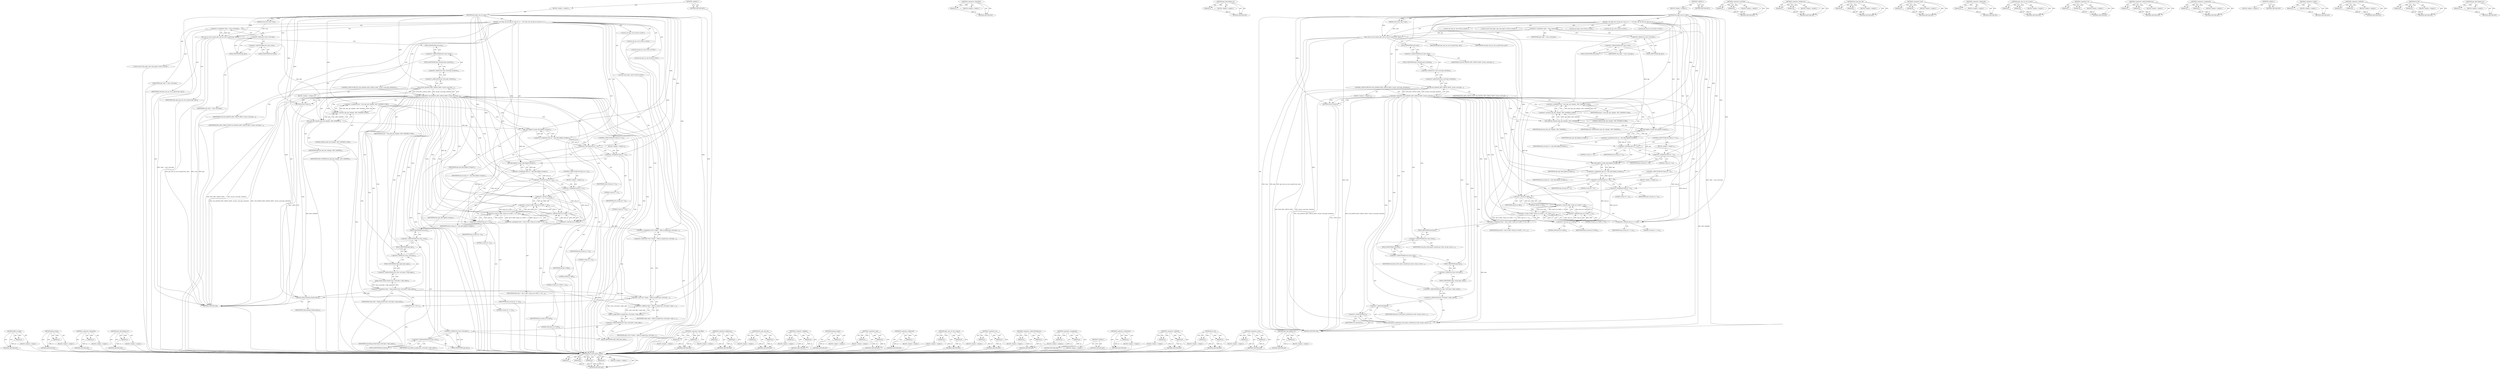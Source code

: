 digraph "apic_find_highest_isr" {
vulnerable_221 [label=<(METHOD,offset_in_page)>];
vulnerable_222 [label=<(PARAM,p1)>];
vulnerable_223 [label=<(BLOCK,&lt;empty&gt;,&lt;empty&gt;)>];
vulnerable_224 [label=<(METHOD_RETURN,ANY)>];
vulnerable_203 [label=<(METHOD,kmap_atomic)>];
vulnerable_204 [label=<(PARAM,p1)>];
vulnerable_205 [label=<(BLOCK,&lt;empty&gt;,&lt;empty&gt;)>];
vulnerable_206 [label=<(METHOD_RETURN,ANY)>];
vulnerable_157 [label=<(METHOD,&lt;operator&gt;.logicalNot)>];
vulnerable_158 [label=<(PARAM,p1)>];
vulnerable_159 [label=<(BLOCK,&lt;empty&gt;,&lt;empty&gt;)>];
vulnerable_160 [label=<(METHOD_RETURN,ANY)>];
vulnerable_180 [label=<(METHOD,apic_find_highest_irr)>];
vulnerable_181 [label=<(PARAM,p1)>];
vulnerable_182 [label=<(BLOCK,&lt;empty&gt;,&lt;empty&gt;)>];
vulnerable_183 [label=<(METHOD_RETURN,ANY)>];
vulnerable_6 [label=<(METHOD,&lt;global&gt;)<SUB>1</SUB>>];
vulnerable_7 [label=<(BLOCK,&lt;empty&gt;,&lt;empty&gt;)<SUB>1</SUB>>];
vulnerable_8 [label=<(METHOD,kvm_lapic_sync_to_vapic)<SUB>1</SUB>>];
vulnerable_9 [label=<(PARAM,struct kvm_vcpu *vcpu)<SUB>1</SUB>>];
vulnerable_10 [label=<(BLOCK,{
 	u32 data, tpr;
 	int max_irr, max_isr;
 	st...,{
 	u32 data, tpr;
 	int max_irr, max_isr;
 	st...)<SUB>2</SUB>>];
vulnerable_11 [label="<(LOCAL,u32 data: u32)<SUB>3</SUB>>"];
vulnerable_12 [label="<(LOCAL,u32 tpr: u32)<SUB>3</SUB>>"];
vulnerable_13 [label="<(LOCAL,int max_irr: int)<SUB>4</SUB>>"];
vulnerable_14 [label="<(LOCAL,int max_isr: int)<SUB>4</SUB>>"];
vulnerable_15 [label="<(LOCAL,struct kvm_lapic* apic: kvm_lapic*)<SUB>5</SUB>>"];
vulnerable_16 [label=<(&lt;operator&gt;.assignment,*apic = vcpu-&gt;arch.apic)<SUB>5</SUB>>];
vulnerable_17 [label=<(IDENTIFIER,apic,*apic = vcpu-&gt;arch.apic)<SUB>5</SUB>>];
vulnerable_18 [label=<(&lt;operator&gt;.fieldAccess,vcpu-&gt;arch.apic)<SUB>5</SUB>>];
vulnerable_19 [label=<(&lt;operator&gt;.indirectFieldAccess,vcpu-&gt;arch)<SUB>5</SUB>>];
vulnerable_20 [label=<(IDENTIFIER,vcpu,*apic = vcpu-&gt;arch.apic)<SUB>5</SUB>>];
vulnerable_21 [label=<(FIELD_IDENTIFIER,arch,arch)<SUB>5</SUB>>];
vulnerable_22 [label=<(FIELD_IDENTIFIER,apic,apic)<SUB>5</SUB>>];
vulnerable_23 [label="<(LOCAL,void* vapic: void*)<SUB>6</SUB>>"];
vulnerable_24 [label=<(apic_sync_pv_eoi_to_guest,apic_sync_pv_eoi_to_guest(vcpu, apic))<SUB>8</SUB>>];
vulnerable_25 [label=<(IDENTIFIER,vcpu,apic_sync_pv_eoi_to_guest(vcpu, apic))<SUB>8</SUB>>];
vulnerable_26 [label=<(IDENTIFIER,apic,apic_sync_pv_eoi_to_guest(vcpu, apic))<SUB>8</SUB>>];
vulnerable_27 [label=<(CONTROL_STRUCTURE,IF,if (!test_bit(KVM_APIC_CHECK_VAPIC, &amp;vcpu-&gt;arch.apic_attention)))<SUB>10</SUB>>];
vulnerable_28 [label=<(&lt;operator&gt;.logicalNot,!test_bit(KVM_APIC_CHECK_VAPIC, &amp;vcpu-&gt;arch.api...)<SUB>10</SUB>>];
vulnerable_29 [label=<(test_bit,test_bit(KVM_APIC_CHECK_VAPIC, &amp;vcpu-&gt;arch.apic...)<SUB>10</SUB>>];
vulnerable_30 [label=<(IDENTIFIER,KVM_APIC_CHECK_VAPIC,test_bit(KVM_APIC_CHECK_VAPIC, &amp;vcpu-&gt;arch.apic...)<SUB>10</SUB>>];
vulnerable_31 [label=<(&lt;operator&gt;.addressOf,&amp;vcpu-&gt;arch.apic_attention)<SUB>10</SUB>>];
vulnerable_32 [label=<(&lt;operator&gt;.fieldAccess,vcpu-&gt;arch.apic_attention)<SUB>10</SUB>>];
vulnerable_33 [label=<(&lt;operator&gt;.indirectFieldAccess,vcpu-&gt;arch)<SUB>10</SUB>>];
vulnerable_34 [label=<(IDENTIFIER,vcpu,test_bit(KVM_APIC_CHECK_VAPIC, &amp;vcpu-&gt;arch.apic...)<SUB>10</SUB>>];
vulnerable_35 [label=<(FIELD_IDENTIFIER,arch,arch)<SUB>10</SUB>>];
vulnerable_36 [label=<(FIELD_IDENTIFIER,apic_attention,apic_attention)<SUB>10</SUB>>];
vulnerable_37 [label=<(BLOCK,&lt;empty&gt;,&lt;empty&gt;)<SUB>11</SUB>>];
vulnerable_38 [label=<(RETURN,return;,return;)<SUB>11</SUB>>];
vulnerable_39 [label=<(&lt;operator&gt;.assignment,tpr = kvm_apic_get_reg(apic, APIC_TASKPRI) &amp; 0xff)<SUB>13</SUB>>];
vulnerable_40 [label=<(IDENTIFIER,tpr,tpr = kvm_apic_get_reg(apic, APIC_TASKPRI) &amp; 0xff)<SUB>13</SUB>>];
vulnerable_41 [label=<(&lt;operator&gt;.and,kvm_apic_get_reg(apic, APIC_TASKPRI) &amp; 0xff)<SUB>13</SUB>>];
vulnerable_42 [label=<(kvm_apic_get_reg,kvm_apic_get_reg(apic, APIC_TASKPRI))<SUB>13</SUB>>];
vulnerable_43 [label=<(IDENTIFIER,apic,kvm_apic_get_reg(apic, APIC_TASKPRI))<SUB>13</SUB>>];
vulnerable_44 [label=<(IDENTIFIER,APIC_TASKPRI,kvm_apic_get_reg(apic, APIC_TASKPRI))<SUB>13</SUB>>];
vulnerable_45 [label=<(LITERAL,0xff,kvm_apic_get_reg(apic, APIC_TASKPRI) &amp; 0xff)<SUB>13</SUB>>];
vulnerable_46 [label=<(&lt;operator&gt;.assignment,max_irr = apic_find_highest_irr(apic))<SUB>14</SUB>>];
vulnerable_47 [label=<(IDENTIFIER,max_irr,max_irr = apic_find_highest_irr(apic))<SUB>14</SUB>>];
vulnerable_48 [label=<(apic_find_highest_irr,apic_find_highest_irr(apic))<SUB>14</SUB>>];
vulnerable_49 [label=<(IDENTIFIER,apic,apic_find_highest_irr(apic))<SUB>14</SUB>>];
vulnerable_50 [label=<(CONTROL_STRUCTURE,IF,if (max_irr &lt; 0))<SUB>15</SUB>>];
vulnerable_51 [label=<(&lt;operator&gt;.lessThan,max_irr &lt; 0)<SUB>15</SUB>>];
vulnerable_52 [label=<(IDENTIFIER,max_irr,max_irr &lt; 0)<SUB>15</SUB>>];
vulnerable_53 [label=<(LITERAL,0,max_irr &lt; 0)<SUB>15</SUB>>];
vulnerable_54 [label=<(BLOCK,&lt;empty&gt;,&lt;empty&gt;)<SUB>16</SUB>>];
vulnerable_55 [label=<(&lt;operator&gt;.assignment,max_irr = 0)<SUB>16</SUB>>];
vulnerable_56 [label=<(IDENTIFIER,max_irr,max_irr = 0)<SUB>16</SUB>>];
vulnerable_57 [label=<(LITERAL,0,max_irr = 0)<SUB>16</SUB>>];
vulnerable_58 [label=<(&lt;operator&gt;.assignment,max_isr = apic_find_highest_isr(apic))<SUB>17</SUB>>];
vulnerable_59 [label=<(IDENTIFIER,max_isr,max_isr = apic_find_highest_isr(apic))<SUB>17</SUB>>];
vulnerable_60 [label=<(apic_find_highest_isr,apic_find_highest_isr(apic))<SUB>17</SUB>>];
vulnerable_61 [label=<(IDENTIFIER,apic,apic_find_highest_isr(apic))<SUB>17</SUB>>];
vulnerable_62 [label=<(CONTROL_STRUCTURE,IF,if (max_isr &lt; 0))<SUB>18</SUB>>];
vulnerable_63 [label=<(&lt;operator&gt;.lessThan,max_isr &lt; 0)<SUB>18</SUB>>];
vulnerable_64 [label=<(IDENTIFIER,max_isr,max_isr &lt; 0)<SUB>18</SUB>>];
vulnerable_65 [label=<(LITERAL,0,max_isr &lt; 0)<SUB>18</SUB>>];
vulnerable_66 [label=<(BLOCK,&lt;empty&gt;,&lt;empty&gt;)<SUB>19</SUB>>];
vulnerable_67 [label=<(&lt;operator&gt;.assignment,max_isr = 0)<SUB>19</SUB>>];
vulnerable_68 [label=<(IDENTIFIER,max_isr,max_isr = 0)<SUB>19</SUB>>];
vulnerable_69 [label=<(LITERAL,0,max_isr = 0)<SUB>19</SUB>>];
vulnerable_70 [label=<(&lt;operator&gt;.assignment,data = (tpr &amp; 0xff) | ((max_isr &amp; 0xf0) &lt;&lt; 8) |...)<SUB>20</SUB>>];
vulnerable_71 [label=<(IDENTIFIER,data,data = (tpr &amp; 0xff) | ((max_isr &amp; 0xf0) &lt;&lt; 8) |...)<SUB>20</SUB>>];
vulnerable_72 [label=<(&lt;operator&gt;.or,(tpr &amp; 0xff) | ((max_isr &amp; 0xf0) &lt;&lt; 8) | (max_i...)<SUB>20</SUB>>];
vulnerable_73 [label=<(&lt;operator&gt;.or,(tpr &amp; 0xff) | ((max_isr &amp; 0xf0) &lt;&lt; 8))<SUB>20</SUB>>];
vulnerable_74 [label=<(&lt;operator&gt;.and,tpr &amp; 0xff)<SUB>20</SUB>>];
vulnerable_75 [label=<(IDENTIFIER,tpr,tpr &amp; 0xff)<SUB>20</SUB>>];
vulnerable_76 [label=<(LITERAL,0xff,tpr &amp; 0xff)<SUB>20</SUB>>];
vulnerable_77 [label=<(&lt;operator&gt;.shiftLeft,(max_isr &amp; 0xf0) &lt;&lt; 8)<SUB>20</SUB>>];
vulnerable_78 [label=<(&lt;operator&gt;.and,max_isr &amp; 0xf0)<SUB>20</SUB>>];
vulnerable_79 [label=<(IDENTIFIER,max_isr,max_isr &amp; 0xf0)<SUB>20</SUB>>];
vulnerable_80 [label=<(LITERAL,0xf0,max_isr &amp; 0xf0)<SUB>20</SUB>>];
vulnerable_81 [label=<(LITERAL,8,(max_isr &amp; 0xf0) &lt;&lt; 8)<SUB>20</SUB>>];
vulnerable_82 [label=<(&lt;operator&gt;.shiftLeft,max_irr &lt;&lt; 24)<SUB>20</SUB>>];
vulnerable_83 [label=<(IDENTIFIER,max_irr,max_irr &lt;&lt; 24)<SUB>20</SUB>>];
vulnerable_84 [label=<(LITERAL,24,max_irr &lt;&lt; 24)<SUB>20</SUB>>];
vulnerable_85 [label=<(&lt;operator&gt;.assignment,vapic = kmap_atomic(vcpu-&gt;arch.apic-&gt;vapic_page))<SUB>22</SUB>>];
vulnerable_86 [label=<(IDENTIFIER,vapic,vapic = kmap_atomic(vcpu-&gt;arch.apic-&gt;vapic_page))<SUB>22</SUB>>];
vulnerable_87 [label=<(kmap_atomic,kmap_atomic(vcpu-&gt;arch.apic-&gt;vapic_page))<SUB>22</SUB>>];
vulnerable_88 [label=<(&lt;operator&gt;.indirectFieldAccess,vcpu-&gt;arch.apic-&gt;vapic_page)<SUB>22</SUB>>];
vulnerable_89 [label=<(&lt;operator&gt;.fieldAccess,vcpu-&gt;arch.apic)<SUB>22</SUB>>];
vulnerable_90 [label=<(&lt;operator&gt;.indirectFieldAccess,vcpu-&gt;arch)<SUB>22</SUB>>];
vulnerable_91 [label=<(IDENTIFIER,vcpu,kmap_atomic(vcpu-&gt;arch.apic-&gt;vapic_page))<SUB>22</SUB>>];
vulnerable_92 [label=<(FIELD_IDENTIFIER,arch,arch)<SUB>22</SUB>>];
vulnerable_93 [label=<(FIELD_IDENTIFIER,apic,apic)<SUB>22</SUB>>];
vulnerable_94 [label=<(FIELD_IDENTIFIER,vapic_page,vapic_page)<SUB>22</SUB>>];
vulnerable_95 [label=<(&lt;operator&gt;.assignment,*(u32 *)(vapic + offset_in_page(vcpu-&gt;arch.apic...)<SUB>23</SUB>>];
vulnerable_96 [label=<(&lt;operator&gt;.indirection,*(u32 *)(vapic + offset_in_page(vcpu-&gt;arch.apic...)<SUB>23</SUB>>];
vulnerable_97 [label=<(&lt;operator&gt;.cast,(u32 *)(vapic + offset_in_page(vcpu-&gt;arch.apic-...)<SUB>23</SUB>>];
vulnerable_98 [label=<(UNKNOWN,u32 *,u32 *)<SUB>23</SUB>>];
vulnerable_99 [label=<(&lt;operator&gt;.addition,vapic + offset_in_page(vcpu-&gt;arch.apic-&gt;vapic_a...)<SUB>23</SUB>>];
vulnerable_100 [label=<(IDENTIFIER,vapic,vapic + offset_in_page(vcpu-&gt;arch.apic-&gt;vapic_a...)<SUB>23</SUB>>];
vulnerable_101 [label=<(offset_in_page,offset_in_page(vcpu-&gt;arch.apic-&gt;vapic_addr))<SUB>23</SUB>>];
vulnerable_102 [label=<(&lt;operator&gt;.indirectFieldAccess,vcpu-&gt;arch.apic-&gt;vapic_addr)<SUB>23</SUB>>];
vulnerable_103 [label=<(&lt;operator&gt;.fieldAccess,vcpu-&gt;arch.apic)<SUB>23</SUB>>];
vulnerable_104 [label=<(&lt;operator&gt;.indirectFieldAccess,vcpu-&gt;arch)<SUB>23</SUB>>];
vulnerable_105 [label=<(IDENTIFIER,vcpu,offset_in_page(vcpu-&gt;arch.apic-&gt;vapic_addr))<SUB>23</SUB>>];
vulnerable_106 [label=<(FIELD_IDENTIFIER,arch,arch)<SUB>23</SUB>>];
vulnerable_107 [label=<(FIELD_IDENTIFIER,apic,apic)<SUB>23</SUB>>];
vulnerable_108 [label=<(FIELD_IDENTIFIER,vapic_addr,vapic_addr)<SUB>23</SUB>>];
vulnerable_109 [label=<(IDENTIFIER,data,*(u32 *)(vapic + offset_in_page(vcpu-&gt;arch.apic...)<SUB>23</SUB>>];
vulnerable_110 [label=<(kunmap_atomic,kunmap_atomic(vapic))<SUB>24</SUB>>];
vulnerable_111 [label=<(IDENTIFIER,vapic,kunmap_atomic(vapic))<SUB>24</SUB>>];
vulnerable_112 [label=<(METHOD_RETURN,void)<SUB>1</SUB>>];
vulnerable_114 [label=<(METHOD_RETURN,ANY)<SUB>1</SUB>>];
vulnerable_184 [label=<(METHOD,&lt;operator&gt;.lessThan)>];
vulnerable_185 [label=<(PARAM,p1)>];
vulnerable_186 [label=<(PARAM,p2)>];
vulnerable_187 [label=<(BLOCK,&lt;empty&gt;,&lt;empty&gt;)>];
vulnerable_188 [label=<(METHOD_RETURN,ANY)>];
vulnerable_142 [label=<(METHOD,&lt;operator&gt;.fieldAccess)>];
vulnerable_143 [label=<(PARAM,p1)>];
vulnerable_144 [label=<(PARAM,p2)>];
vulnerable_145 [label=<(BLOCK,&lt;empty&gt;,&lt;empty&gt;)>];
vulnerable_146 [label=<(METHOD_RETURN,ANY)>];
vulnerable_175 [label=<(METHOD,kvm_apic_get_reg)>];
vulnerable_176 [label=<(PARAM,p1)>];
vulnerable_177 [label=<(PARAM,p2)>];
vulnerable_178 [label=<(BLOCK,&lt;empty&gt;,&lt;empty&gt;)>];
vulnerable_179 [label=<(METHOD_RETURN,ANY)>];
vulnerable_216 [label=<(METHOD,&lt;operator&gt;.addition)>];
vulnerable_217 [label=<(PARAM,p1)>];
vulnerable_218 [label=<(PARAM,p2)>];
vulnerable_219 [label=<(BLOCK,&lt;empty&gt;,&lt;empty&gt;)>];
vulnerable_220 [label=<(METHOD_RETURN,ANY)>];
vulnerable_225 [label=<(METHOD,kunmap_atomic)>];
vulnerable_226 [label=<(PARAM,p1)>];
vulnerable_227 [label=<(BLOCK,&lt;empty&gt;,&lt;empty&gt;)>];
vulnerable_228 [label=<(METHOD_RETURN,ANY)>];
vulnerable_170 [label=<(METHOD,&lt;operator&gt;.and)>];
vulnerable_171 [label=<(PARAM,p1)>];
vulnerable_172 [label=<(PARAM,p2)>];
vulnerable_173 [label=<(BLOCK,&lt;empty&gt;,&lt;empty&gt;)>];
vulnerable_174 [label=<(METHOD_RETURN,ANY)>];
vulnerable_166 [label=<(METHOD,&lt;operator&gt;.addressOf)>];
vulnerable_167 [label=<(PARAM,p1)>];
vulnerable_168 [label=<(BLOCK,&lt;empty&gt;,&lt;empty&gt;)>];
vulnerable_169 [label=<(METHOD_RETURN,ANY)>];
vulnerable_152 [label=<(METHOD,apic_sync_pv_eoi_to_guest)>];
vulnerable_153 [label=<(PARAM,p1)>];
vulnerable_154 [label=<(PARAM,p2)>];
vulnerable_155 [label=<(BLOCK,&lt;empty&gt;,&lt;empty&gt;)>];
vulnerable_156 [label=<(METHOD_RETURN,ANY)>];
vulnerable_193 [label=<(METHOD,&lt;operator&gt;.or)>];
vulnerable_194 [label=<(PARAM,p1)>];
vulnerable_195 [label=<(PARAM,p2)>];
vulnerable_196 [label=<(BLOCK,&lt;empty&gt;,&lt;empty&gt;)>];
vulnerable_197 [label=<(METHOD_RETURN,ANY)>];
vulnerable_147 [label=<(METHOD,&lt;operator&gt;.indirectFieldAccess)>];
vulnerable_148 [label=<(PARAM,p1)>];
vulnerable_149 [label=<(PARAM,p2)>];
vulnerable_150 [label=<(BLOCK,&lt;empty&gt;,&lt;empty&gt;)>];
vulnerable_151 [label=<(METHOD_RETURN,ANY)>];
vulnerable_137 [label=<(METHOD,&lt;operator&gt;.assignment)>];
vulnerable_138 [label=<(PARAM,p1)>];
vulnerable_139 [label=<(PARAM,p2)>];
vulnerable_140 [label=<(BLOCK,&lt;empty&gt;,&lt;empty&gt;)>];
vulnerable_141 [label=<(METHOD_RETURN,ANY)>];
vulnerable_131 [label=<(METHOD,&lt;global&gt;)<SUB>1</SUB>>];
vulnerable_132 [label=<(BLOCK,&lt;empty&gt;,&lt;empty&gt;)>];
vulnerable_133 [label=<(METHOD_RETURN,ANY)>];
vulnerable_207 [label=<(METHOD,&lt;operator&gt;.indirection)>];
vulnerable_208 [label=<(PARAM,p1)>];
vulnerable_209 [label=<(BLOCK,&lt;empty&gt;,&lt;empty&gt;)>];
vulnerable_210 [label=<(METHOD_RETURN,ANY)>];
vulnerable_198 [label=<(METHOD,&lt;operator&gt;.shiftLeft)>];
vulnerable_199 [label=<(PARAM,p1)>];
vulnerable_200 [label=<(PARAM,p2)>];
vulnerable_201 [label=<(BLOCK,&lt;empty&gt;,&lt;empty&gt;)>];
vulnerable_202 [label=<(METHOD_RETURN,ANY)>];
vulnerable_161 [label=<(METHOD,test_bit)>];
vulnerable_162 [label=<(PARAM,p1)>];
vulnerable_163 [label=<(PARAM,p2)>];
vulnerable_164 [label=<(BLOCK,&lt;empty&gt;,&lt;empty&gt;)>];
vulnerable_165 [label=<(METHOD_RETURN,ANY)>];
vulnerable_211 [label=<(METHOD,&lt;operator&gt;.cast)>];
vulnerable_212 [label=<(PARAM,p1)>];
vulnerable_213 [label=<(PARAM,p2)>];
vulnerable_214 [label=<(BLOCK,&lt;empty&gt;,&lt;empty&gt;)>];
vulnerable_215 [label=<(METHOD_RETURN,ANY)>];
vulnerable_189 [label=<(METHOD,apic_find_highest_isr)>];
vulnerable_190 [label=<(PARAM,p1)>];
vulnerable_191 [label=<(BLOCK,&lt;empty&gt;,&lt;empty&gt;)>];
vulnerable_192 [label=<(METHOD_RETURN,ANY)>];
fixed_189 [label=<(METHOD,kvm_write_guest_cached)>];
fixed_190 [label=<(PARAM,p1)>];
fixed_191 [label=<(PARAM,p2)>];
fixed_192 [label=<(PARAM,p3)>];
fixed_193 [label=<(PARAM,p4)>];
fixed_194 [label=<(BLOCK,&lt;empty&gt;,&lt;empty&gt;)>];
fixed_195 [label=<(METHOD_RETURN,ANY)>];
fixed_143 [label=<(METHOD,&lt;operator&gt;.logicalNot)>];
fixed_144 [label=<(PARAM,p1)>];
fixed_145 [label=<(BLOCK,&lt;empty&gt;,&lt;empty&gt;)>];
fixed_146 [label=<(METHOD_RETURN,ANY)>];
fixed_166 [label=<(METHOD,apic_find_highest_irr)>];
fixed_167 [label=<(PARAM,p1)>];
fixed_168 [label=<(BLOCK,&lt;empty&gt;,&lt;empty&gt;)>];
fixed_169 [label=<(METHOD_RETURN,ANY)>];
fixed_6 [label=<(METHOD,&lt;global&gt;)<SUB>1</SUB>>];
fixed_7 [label=<(BLOCK,&lt;empty&gt;,&lt;empty&gt;)<SUB>1</SUB>>];
fixed_8 [label=<(METHOD,kvm_lapic_sync_to_vapic)<SUB>1</SUB>>];
fixed_9 [label=<(PARAM,struct kvm_vcpu *vcpu)<SUB>1</SUB>>];
fixed_10 [label=<(BLOCK,{
 	u32 data, tpr;
 	int max_irr, max_isr;
 	st...,{
 	u32 data, tpr;
 	int max_irr, max_isr;
 	st...)<SUB>2</SUB>>];
fixed_11 [label="<(LOCAL,u32 data: u32)<SUB>3</SUB>>"];
fixed_12 [label="<(LOCAL,u32 tpr: u32)<SUB>3</SUB>>"];
fixed_13 [label="<(LOCAL,int max_irr: int)<SUB>4</SUB>>"];
fixed_14 [label="<(LOCAL,int max_isr: int)<SUB>4</SUB>>"];
fixed_15 [label="<(LOCAL,struct kvm_lapic* apic: kvm_lapic*)<SUB>5</SUB>>"];
fixed_16 [label=<(&lt;operator&gt;.assignment,*apic = vcpu-&gt;arch.apic)<SUB>5</SUB>>];
fixed_17 [label=<(IDENTIFIER,apic,*apic = vcpu-&gt;arch.apic)<SUB>5</SUB>>];
fixed_18 [label=<(&lt;operator&gt;.fieldAccess,vcpu-&gt;arch.apic)<SUB>5</SUB>>];
fixed_19 [label=<(&lt;operator&gt;.indirectFieldAccess,vcpu-&gt;arch)<SUB>5</SUB>>];
fixed_20 [label=<(IDENTIFIER,vcpu,*apic = vcpu-&gt;arch.apic)<SUB>5</SUB>>];
fixed_21 [label=<(FIELD_IDENTIFIER,arch,arch)<SUB>5</SUB>>];
fixed_22 [label=<(FIELD_IDENTIFIER,apic,apic)<SUB>5</SUB>>];
fixed_23 [label=<(apic_sync_pv_eoi_to_guest,apic_sync_pv_eoi_to_guest(vcpu, apic))<SUB>7</SUB>>];
fixed_24 [label=<(IDENTIFIER,vcpu,apic_sync_pv_eoi_to_guest(vcpu, apic))<SUB>7</SUB>>];
fixed_25 [label=<(IDENTIFIER,apic,apic_sync_pv_eoi_to_guest(vcpu, apic))<SUB>7</SUB>>];
fixed_26 [label=<(CONTROL_STRUCTURE,IF,if (!test_bit(KVM_APIC_CHECK_VAPIC, &amp;vcpu-&gt;arch.apic_attention)))<SUB>9</SUB>>];
fixed_27 [label=<(&lt;operator&gt;.logicalNot,!test_bit(KVM_APIC_CHECK_VAPIC, &amp;vcpu-&gt;arch.api...)<SUB>9</SUB>>];
fixed_28 [label=<(test_bit,test_bit(KVM_APIC_CHECK_VAPIC, &amp;vcpu-&gt;arch.apic...)<SUB>9</SUB>>];
fixed_29 [label=<(IDENTIFIER,KVM_APIC_CHECK_VAPIC,test_bit(KVM_APIC_CHECK_VAPIC, &amp;vcpu-&gt;arch.apic...)<SUB>9</SUB>>];
fixed_30 [label=<(&lt;operator&gt;.addressOf,&amp;vcpu-&gt;arch.apic_attention)<SUB>9</SUB>>];
fixed_31 [label=<(&lt;operator&gt;.fieldAccess,vcpu-&gt;arch.apic_attention)<SUB>9</SUB>>];
fixed_32 [label=<(&lt;operator&gt;.indirectFieldAccess,vcpu-&gt;arch)<SUB>9</SUB>>];
fixed_33 [label=<(IDENTIFIER,vcpu,test_bit(KVM_APIC_CHECK_VAPIC, &amp;vcpu-&gt;arch.apic...)<SUB>9</SUB>>];
fixed_34 [label=<(FIELD_IDENTIFIER,arch,arch)<SUB>9</SUB>>];
fixed_35 [label=<(FIELD_IDENTIFIER,apic_attention,apic_attention)<SUB>9</SUB>>];
fixed_36 [label=<(BLOCK,&lt;empty&gt;,&lt;empty&gt;)<SUB>10</SUB>>];
fixed_37 [label=<(RETURN,return;,return;)<SUB>10</SUB>>];
fixed_38 [label=<(&lt;operator&gt;.assignment,tpr = kvm_apic_get_reg(apic, APIC_TASKPRI) &amp; 0xff)<SUB>12</SUB>>];
fixed_39 [label=<(IDENTIFIER,tpr,tpr = kvm_apic_get_reg(apic, APIC_TASKPRI) &amp; 0xff)<SUB>12</SUB>>];
fixed_40 [label=<(&lt;operator&gt;.and,kvm_apic_get_reg(apic, APIC_TASKPRI) &amp; 0xff)<SUB>12</SUB>>];
fixed_41 [label=<(kvm_apic_get_reg,kvm_apic_get_reg(apic, APIC_TASKPRI))<SUB>12</SUB>>];
fixed_42 [label=<(IDENTIFIER,apic,kvm_apic_get_reg(apic, APIC_TASKPRI))<SUB>12</SUB>>];
fixed_43 [label=<(IDENTIFIER,APIC_TASKPRI,kvm_apic_get_reg(apic, APIC_TASKPRI))<SUB>12</SUB>>];
fixed_44 [label=<(LITERAL,0xff,kvm_apic_get_reg(apic, APIC_TASKPRI) &amp; 0xff)<SUB>12</SUB>>];
fixed_45 [label=<(&lt;operator&gt;.assignment,max_irr = apic_find_highest_irr(apic))<SUB>13</SUB>>];
fixed_46 [label=<(IDENTIFIER,max_irr,max_irr = apic_find_highest_irr(apic))<SUB>13</SUB>>];
fixed_47 [label=<(apic_find_highest_irr,apic_find_highest_irr(apic))<SUB>13</SUB>>];
fixed_48 [label=<(IDENTIFIER,apic,apic_find_highest_irr(apic))<SUB>13</SUB>>];
fixed_49 [label=<(CONTROL_STRUCTURE,IF,if (max_irr &lt; 0))<SUB>14</SUB>>];
fixed_50 [label=<(&lt;operator&gt;.lessThan,max_irr &lt; 0)<SUB>14</SUB>>];
fixed_51 [label=<(IDENTIFIER,max_irr,max_irr &lt; 0)<SUB>14</SUB>>];
fixed_52 [label=<(LITERAL,0,max_irr &lt; 0)<SUB>14</SUB>>];
fixed_53 [label=<(BLOCK,&lt;empty&gt;,&lt;empty&gt;)<SUB>15</SUB>>];
fixed_54 [label=<(&lt;operator&gt;.assignment,max_irr = 0)<SUB>15</SUB>>];
fixed_55 [label=<(IDENTIFIER,max_irr,max_irr = 0)<SUB>15</SUB>>];
fixed_56 [label=<(LITERAL,0,max_irr = 0)<SUB>15</SUB>>];
fixed_57 [label=<(&lt;operator&gt;.assignment,max_isr = apic_find_highest_isr(apic))<SUB>16</SUB>>];
fixed_58 [label=<(IDENTIFIER,max_isr,max_isr = apic_find_highest_isr(apic))<SUB>16</SUB>>];
fixed_59 [label=<(apic_find_highest_isr,apic_find_highest_isr(apic))<SUB>16</SUB>>];
fixed_60 [label=<(IDENTIFIER,apic,apic_find_highest_isr(apic))<SUB>16</SUB>>];
fixed_61 [label=<(CONTROL_STRUCTURE,IF,if (max_isr &lt; 0))<SUB>17</SUB>>];
fixed_62 [label=<(&lt;operator&gt;.lessThan,max_isr &lt; 0)<SUB>17</SUB>>];
fixed_63 [label=<(IDENTIFIER,max_isr,max_isr &lt; 0)<SUB>17</SUB>>];
fixed_64 [label=<(LITERAL,0,max_isr &lt; 0)<SUB>17</SUB>>];
fixed_65 [label=<(BLOCK,&lt;empty&gt;,&lt;empty&gt;)<SUB>18</SUB>>];
fixed_66 [label=<(&lt;operator&gt;.assignment,max_isr = 0)<SUB>18</SUB>>];
fixed_67 [label=<(IDENTIFIER,max_isr,max_isr = 0)<SUB>18</SUB>>];
fixed_68 [label=<(LITERAL,0,max_isr = 0)<SUB>18</SUB>>];
fixed_69 [label=<(&lt;operator&gt;.assignment,data = (tpr &amp; 0xff) | ((max_isr &amp; 0xf0) &lt;&lt; 8) |...)<SUB>19</SUB>>];
fixed_70 [label=<(IDENTIFIER,data,data = (tpr &amp; 0xff) | ((max_isr &amp; 0xf0) &lt;&lt; 8) |...)<SUB>19</SUB>>];
fixed_71 [label=<(&lt;operator&gt;.or,(tpr &amp; 0xff) | ((max_isr &amp; 0xf0) &lt;&lt; 8) | (max_i...)<SUB>19</SUB>>];
fixed_72 [label=<(&lt;operator&gt;.or,(tpr &amp; 0xff) | ((max_isr &amp; 0xf0) &lt;&lt; 8))<SUB>19</SUB>>];
fixed_73 [label=<(&lt;operator&gt;.and,tpr &amp; 0xff)<SUB>19</SUB>>];
fixed_74 [label=<(IDENTIFIER,tpr,tpr &amp; 0xff)<SUB>19</SUB>>];
fixed_75 [label=<(LITERAL,0xff,tpr &amp; 0xff)<SUB>19</SUB>>];
fixed_76 [label=<(&lt;operator&gt;.shiftLeft,(max_isr &amp; 0xf0) &lt;&lt; 8)<SUB>19</SUB>>];
fixed_77 [label=<(&lt;operator&gt;.and,max_isr &amp; 0xf0)<SUB>19</SUB>>];
fixed_78 [label=<(IDENTIFIER,max_isr,max_isr &amp; 0xf0)<SUB>19</SUB>>];
fixed_79 [label=<(LITERAL,0xf0,max_isr &amp; 0xf0)<SUB>19</SUB>>];
fixed_80 [label=<(LITERAL,8,(max_isr &amp; 0xf0) &lt;&lt; 8)<SUB>19</SUB>>];
fixed_81 [label=<(&lt;operator&gt;.shiftLeft,max_irr &lt;&lt; 24)<SUB>19</SUB>>];
fixed_82 [label=<(IDENTIFIER,max_irr,max_irr &lt;&lt; 24)<SUB>19</SUB>>];
fixed_83 [label=<(LITERAL,24,max_irr &lt;&lt; 24)<SUB>19</SUB>>];
fixed_84 [label=<(kvm_write_guest_cached,kvm_write_guest_cached(vcpu-&gt;kvm, &amp;vcpu-&gt;arch.a...)<SUB>21</SUB>>];
fixed_85 [label=<(&lt;operator&gt;.indirectFieldAccess,vcpu-&gt;kvm)<SUB>21</SUB>>];
fixed_86 [label=<(IDENTIFIER,vcpu,kvm_write_guest_cached(vcpu-&gt;kvm, &amp;vcpu-&gt;arch.a...)<SUB>21</SUB>>];
fixed_87 [label=<(FIELD_IDENTIFIER,kvm,kvm)<SUB>21</SUB>>];
fixed_88 [label=<(&lt;operator&gt;.addressOf,&amp;vcpu-&gt;arch.apic-&gt;vapic_cache)<SUB>21</SUB>>];
fixed_89 [label=<(&lt;operator&gt;.indirectFieldAccess,vcpu-&gt;arch.apic-&gt;vapic_cache)<SUB>21</SUB>>];
fixed_90 [label=<(&lt;operator&gt;.fieldAccess,vcpu-&gt;arch.apic)<SUB>21</SUB>>];
fixed_91 [label=<(&lt;operator&gt;.indirectFieldAccess,vcpu-&gt;arch)<SUB>21</SUB>>];
fixed_92 [label=<(IDENTIFIER,vcpu,kvm_write_guest_cached(vcpu-&gt;kvm, &amp;vcpu-&gt;arch.a...)<SUB>21</SUB>>];
fixed_93 [label=<(FIELD_IDENTIFIER,arch,arch)<SUB>21</SUB>>];
fixed_94 [label=<(FIELD_IDENTIFIER,apic,apic)<SUB>21</SUB>>];
fixed_95 [label=<(FIELD_IDENTIFIER,vapic_cache,vapic_cache)<SUB>21</SUB>>];
fixed_96 [label=<(&lt;operator&gt;.addressOf,&amp;data)<SUB>21</SUB>>];
fixed_97 [label=<(IDENTIFIER,data,kvm_write_guest_cached(vcpu-&gt;kvm, &amp;vcpu-&gt;arch.a...)<SUB>21</SUB>>];
fixed_98 [label=<(&lt;operator&gt;.sizeOf,sizeof(u32))<SUB>22</SUB>>];
fixed_99 [label=<(IDENTIFIER,u32,sizeof(u32))<SUB>22</SUB>>];
fixed_100 [label=<(METHOD_RETURN,void)<SUB>1</SUB>>];
fixed_102 [label=<(METHOD_RETURN,ANY)<SUB>1</SUB>>];
fixed_170 [label=<(METHOD,&lt;operator&gt;.lessThan)>];
fixed_171 [label=<(PARAM,p1)>];
fixed_172 [label=<(PARAM,p2)>];
fixed_173 [label=<(BLOCK,&lt;empty&gt;,&lt;empty&gt;)>];
fixed_174 [label=<(METHOD_RETURN,ANY)>];
fixed_128 [label=<(METHOD,&lt;operator&gt;.fieldAccess)>];
fixed_129 [label=<(PARAM,p1)>];
fixed_130 [label=<(PARAM,p2)>];
fixed_131 [label=<(BLOCK,&lt;empty&gt;,&lt;empty&gt;)>];
fixed_132 [label=<(METHOD_RETURN,ANY)>];
fixed_161 [label=<(METHOD,kvm_apic_get_reg)>];
fixed_162 [label=<(PARAM,p1)>];
fixed_163 [label=<(PARAM,p2)>];
fixed_164 [label=<(BLOCK,&lt;empty&gt;,&lt;empty&gt;)>];
fixed_165 [label=<(METHOD_RETURN,ANY)>];
fixed_156 [label=<(METHOD,&lt;operator&gt;.and)>];
fixed_157 [label=<(PARAM,p1)>];
fixed_158 [label=<(PARAM,p2)>];
fixed_159 [label=<(BLOCK,&lt;empty&gt;,&lt;empty&gt;)>];
fixed_160 [label=<(METHOD_RETURN,ANY)>];
fixed_152 [label=<(METHOD,&lt;operator&gt;.addressOf)>];
fixed_153 [label=<(PARAM,p1)>];
fixed_154 [label=<(BLOCK,&lt;empty&gt;,&lt;empty&gt;)>];
fixed_155 [label=<(METHOD_RETURN,ANY)>];
fixed_138 [label=<(METHOD,apic_sync_pv_eoi_to_guest)>];
fixed_139 [label=<(PARAM,p1)>];
fixed_140 [label=<(PARAM,p2)>];
fixed_141 [label=<(BLOCK,&lt;empty&gt;,&lt;empty&gt;)>];
fixed_142 [label=<(METHOD_RETURN,ANY)>];
fixed_179 [label=<(METHOD,&lt;operator&gt;.or)>];
fixed_180 [label=<(PARAM,p1)>];
fixed_181 [label=<(PARAM,p2)>];
fixed_182 [label=<(BLOCK,&lt;empty&gt;,&lt;empty&gt;)>];
fixed_183 [label=<(METHOD_RETURN,ANY)>];
fixed_133 [label=<(METHOD,&lt;operator&gt;.indirectFieldAccess)>];
fixed_134 [label=<(PARAM,p1)>];
fixed_135 [label=<(PARAM,p2)>];
fixed_136 [label=<(BLOCK,&lt;empty&gt;,&lt;empty&gt;)>];
fixed_137 [label=<(METHOD_RETURN,ANY)>];
fixed_123 [label=<(METHOD,&lt;operator&gt;.assignment)>];
fixed_124 [label=<(PARAM,p1)>];
fixed_125 [label=<(PARAM,p2)>];
fixed_126 [label=<(BLOCK,&lt;empty&gt;,&lt;empty&gt;)>];
fixed_127 [label=<(METHOD_RETURN,ANY)>];
fixed_117 [label=<(METHOD,&lt;global&gt;)<SUB>1</SUB>>];
fixed_118 [label=<(BLOCK,&lt;empty&gt;,&lt;empty&gt;)>];
fixed_119 [label=<(METHOD_RETURN,ANY)>];
fixed_196 [label=<(METHOD,&lt;operator&gt;.sizeOf)>];
fixed_197 [label=<(PARAM,p1)>];
fixed_198 [label=<(BLOCK,&lt;empty&gt;,&lt;empty&gt;)>];
fixed_199 [label=<(METHOD_RETURN,ANY)>];
fixed_184 [label=<(METHOD,&lt;operator&gt;.shiftLeft)>];
fixed_185 [label=<(PARAM,p1)>];
fixed_186 [label=<(PARAM,p2)>];
fixed_187 [label=<(BLOCK,&lt;empty&gt;,&lt;empty&gt;)>];
fixed_188 [label=<(METHOD_RETURN,ANY)>];
fixed_147 [label=<(METHOD,test_bit)>];
fixed_148 [label=<(PARAM,p1)>];
fixed_149 [label=<(PARAM,p2)>];
fixed_150 [label=<(BLOCK,&lt;empty&gt;,&lt;empty&gt;)>];
fixed_151 [label=<(METHOD_RETURN,ANY)>];
fixed_175 [label=<(METHOD,apic_find_highest_isr)>];
fixed_176 [label=<(PARAM,p1)>];
fixed_177 [label=<(BLOCK,&lt;empty&gt;,&lt;empty&gt;)>];
fixed_178 [label=<(METHOD_RETURN,ANY)>];
vulnerable_221 -> vulnerable_222  [key=0, label="AST: "];
vulnerable_221 -> vulnerable_222  [key=1, label="DDG: "];
vulnerable_221 -> vulnerable_223  [key=0, label="AST: "];
vulnerable_221 -> vulnerable_224  [key=0, label="AST: "];
vulnerable_221 -> vulnerable_224  [key=1, label="CFG: "];
vulnerable_222 -> vulnerable_224  [key=0, label="DDG: p1"];
vulnerable_223 -> fixed_189  [key=0];
vulnerable_224 -> fixed_189  [key=0];
vulnerable_203 -> vulnerable_204  [key=0, label="AST: "];
vulnerable_203 -> vulnerable_204  [key=1, label="DDG: "];
vulnerable_203 -> vulnerable_205  [key=0, label="AST: "];
vulnerable_203 -> vulnerable_206  [key=0, label="AST: "];
vulnerable_203 -> vulnerable_206  [key=1, label="CFG: "];
vulnerable_204 -> vulnerable_206  [key=0, label="DDG: p1"];
vulnerable_205 -> fixed_189  [key=0];
vulnerable_206 -> fixed_189  [key=0];
vulnerable_157 -> vulnerable_158  [key=0, label="AST: "];
vulnerable_157 -> vulnerable_158  [key=1, label="DDG: "];
vulnerable_157 -> vulnerable_159  [key=0, label="AST: "];
vulnerable_157 -> vulnerable_160  [key=0, label="AST: "];
vulnerable_157 -> vulnerable_160  [key=1, label="CFG: "];
vulnerable_158 -> vulnerable_160  [key=0, label="DDG: p1"];
vulnerable_159 -> fixed_189  [key=0];
vulnerable_160 -> fixed_189  [key=0];
vulnerable_180 -> vulnerable_181  [key=0, label="AST: "];
vulnerable_180 -> vulnerable_181  [key=1, label="DDG: "];
vulnerable_180 -> vulnerable_182  [key=0, label="AST: "];
vulnerable_180 -> vulnerable_183  [key=0, label="AST: "];
vulnerable_180 -> vulnerable_183  [key=1, label="CFG: "];
vulnerable_181 -> vulnerable_183  [key=0, label="DDG: p1"];
vulnerable_182 -> fixed_189  [key=0];
vulnerable_183 -> fixed_189  [key=0];
vulnerable_6 -> vulnerable_7  [key=0, label="AST: "];
vulnerable_6 -> vulnerable_114  [key=0, label="AST: "];
vulnerable_6 -> vulnerable_114  [key=1, label="CFG: "];
vulnerable_7 -> vulnerable_8  [key=0, label="AST: "];
vulnerable_8 -> vulnerable_9  [key=0, label="AST: "];
vulnerable_8 -> vulnerable_9  [key=1, label="DDG: "];
vulnerable_8 -> vulnerable_10  [key=0, label="AST: "];
vulnerable_8 -> vulnerable_112  [key=0, label="AST: "];
vulnerable_8 -> vulnerable_21  [key=0, label="CFG: "];
vulnerable_8 -> vulnerable_95  [key=0, label="DDG: "];
vulnerable_8 -> vulnerable_24  [key=0, label="DDG: "];
vulnerable_8 -> vulnerable_110  [key=0, label="DDG: "];
vulnerable_8 -> vulnerable_38  [key=0, label="DDG: "];
vulnerable_8 -> vulnerable_41  [key=0, label="DDG: "];
vulnerable_8 -> vulnerable_48  [key=0, label="DDG: "];
vulnerable_8 -> vulnerable_51  [key=0, label="DDG: "];
vulnerable_8 -> vulnerable_55  [key=0, label="DDG: "];
vulnerable_8 -> vulnerable_60  [key=0, label="DDG: "];
vulnerable_8 -> vulnerable_63  [key=0, label="DDG: "];
vulnerable_8 -> vulnerable_67  [key=0, label="DDG: "];
vulnerable_8 -> vulnerable_29  [key=0, label="DDG: "];
vulnerable_8 -> vulnerable_42  [key=0, label="DDG: "];
vulnerable_8 -> vulnerable_82  [key=0, label="DDG: "];
vulnerable_8 -> vulnerable_97  [key=0, label="DDG: "];
vulnerable_8 -> vulnerable_74  [key=0, label="DDG: "];
vulnerable_8 -> vulnerable_77  [key=0, label="DDG: "];
vulnerable_8 -> vulnerable_99  [key=0, label="DDG: "];
vulnerable_8 -> vulnerable_78  [key=0, label="DDG: "];
vulnerable_9 -> vulnerable_24  [key=0, label="DDG: vcpu"];
vulnerable_10 -> vulnerable_11  [key=0, label="AST: "];
vulnerable_10 -> vulnerable_12  [key=0, label="AST: "];
vulnerable_10 -> vulnerable_13  [key=0, label="AST: "];
vulnerable_10 -> vulnerable_14  [key=0, label="AST: "];
vulnerable_10 -> vulnerable_15  [key=0, label="AST: "];
vulnerable_10 -> vulnerable_16  [key=0, label="AST: "];
vulnerable_10 -> vulnerable_23  [key=0, label="AST: "];
vulnerable_10 -> vulnerable_24  [key=0, label="AST: "];
vulnerable_10 -> vulnerable_27  [key=0, label="AST: "];
vulnerable_10 -> vulnerable_39  [key=0, label="AST: "];
vulnerable_10 -> vulnerable_46  [key=0, label="AST: "];
vulnerable_10 -> vulnerable_50  [key=0, label="AST: "];
vulnerable_10 -> vulnerable_58  [key=0, label="AST: "];
vulnerable_10 -> vulnerable_62  [key=0, label="AST: "];
vulnerable_10 -> vulnerable_70  [key=0, label="AST: "];
vulnerable_10 -> vulnerable_85  [key=0, label="AST: "];
vulnerable_10 -> vulnerable_95  [key=0, label="AST: "];
vulnerable_10 -> vulnerable_110  [key=0, label="AST: "];
vulnerable_11 -> fixed_189  [key=0];
vulnerable_12 -> fixed_189  [key=0];
vulnerable_13 -> fixed_189  [key=0];
vulnerable_14 -> fixed_189  [key=0];
vulnerable_15 -> fixed_189  [key=0];
vulnerable_16 -> vulnerable_17  [key=0, label="AST: "];
vulnerable_16 -> vulnerable_18  [key=0, label="AST: "];
vulnerable_16 -> vulnerable_24  [key=0, label="CFG: "];
vulnerable_16 -> vulnerable_24  [key=1, label="DDG: apic"];
vulnerable_16 -> vulnerable_112  [key=0, label="DDG: *apic = vcpu-&gt;arch.apic"];
vulnerable_17 -> fixed_189  [key=0];
vulnerable_18 -> vulnerable_19  [key=0, label="AST: "];
vulnerable_18 -> vulnerable_22  [key=0, label="AST: "];
vulnerable_18 -> vulnerable_16  [key=0, label="CFG: "];
vulnerable_19 -> vulnerable_20  [key=0, label="AST: "];
vulnerable_19 -> vulnerable_21  [key=0, label="AST: "];
vulnerable_19 -> vulnerable_22  [key=0, label="CFG: "];
vulnerable_20 -> fixed_189  [key=0];
vulnerable_21 -> vulnerable_19  [key=0, label="CFG: "];
vulnerable_22 -> vulnerable_18  [key=0, label="CFG: "];
vulnerable_23 -> fixed_189  [key=0];
vulnerable_24 -> vulnerable_25  [key=0, label="AST: "];
vulnerable_24 -> vulnerable_26  [key=0, label="AST: "];
vulnerable_24 -> vulnerable_35  [key=0, label="CFG: "];
vulnerable_24 -> vulnerable_112  [key=0, label="DDG: vcpu"];
vulnerable_24 -> vulnerable_112  [key=1, label="DDG: apic"];
vulnerable_24 -> vulnerable_112  [key=2, label="DDG: apic_sync_pv_eoi_to_guest(vcpu, apic)"];
vulnerable_24 -> vulnerable_42  [key=0, label="DDG: apic"];
vulnerable_25 -> fixed_189  [key=0];
vulnerable_26 -> fixed_189  [key=0];
vulnerable_27 -> vulnerable_28  [key=0, label="AST: "];
vulnerable_27 -> vulnerable_37  [key=0, label="AST: "];
vulnerable_28 -> vulnerable_29  [key=0, label="AST: "];
vulnerable_28 -> vulnerable_38  [key=0, label="CFG: "];
vulnerable_28 -> vulnerable_38  [key=1, label="CDG: "];
vulnerable_28 -> vulnerable_42  [key=0, label="CFG: "];
vulnerable_28 -> vulnerable_42  [key=1, label="CDG: "];
vulnerable_28 -> vulnerable_112  [key=0, label="DDG: test_bit(KVM_APIC_CHECK_VAPIC, &amp;vcpu-&gt;arch.apic_attention)"];
vulnerable_28 -> vulnerable_112  [key=1, label="DDG: !test_bit(KVM_APIC_CHECK_VAPIC, &amp;vcpu-&gt;arch.apic_attention)"];
vulnerable_28 -> vulnerable_107  [key=0, label="CDG: "];
vulnerable_28 -> vulnerable_94  [key=0, label="CDG: "];
vulnerable_28 -> vulnerable_48  [key=0, label="CDG: "];
vulnerable_28 -> vulnerable_60  [key=0, label="CDG: "];
vulnerable_28 -> vulnerable_73  [key=0, label="CDG: "];
vulnerable_28 -> vulnerable_96  [key=0, label="CDG: "];
vulnerable_28 -> vulnerable_77  [key=0, label="CDG: "];
vulnerable_28 -> vulnerable_51  [key=0, label="CDG: "];
vulnerable_28 -> vulnerable_89  [key=0, label="CDG: "];
vulnerable_28 -> vulnerable_98  [key=0, label="CDG: "];
vulnerable_28 -> vulnerable_99  [key=0, label="CDG: "];
vulnerable_28 -> vulnerable_46  [key=0, label="CDG: "];
vulnerable_28 -> vulnerable_102  [key=0, label="CDG: "];
vulnerable_28 -> vulnerable_85  [key=0, label="CDG: "];
vulnerable_28 -> vulnerable_72  [key=0, label="CDG: "];
vulnerable_28 -> vulnerable_103  [key=0, label="CDG: "];
vulnerable_28 -> vulnerable_104  [key=0, label="CDG: "];
vulnerable_28 -> vulnerable_74  [key=0, label="CDG: "];
vulnerable_28 -> vulnerable_95  [key=0, label="CDG: "];
vulnerable_28 -> vulnerable_92  [key=0, label="CDG: "];
vulnerable_28 -> vulnerable_106  [key=0, label="CDG: "];
vulnerable_28 -> vulnerable_87  [key=0, label="CDG: "];
vulnerable_28 -> vulnerable_97  [key=0, label="CDG: "];
vulnerable_28 -> vulnerable_82  [key=0, label="CDG: "];
vulnerable_28 -> vulnerable_93  [key=0, label="CDG: "];
vulnerable_28 -> vulnerable_101  [key=0, label="CDG: "];
vulnerable_28 -> vulnerable_90  [key=0, label="CDG: "];
vulnerable_28 -> vulnerable_58  [key=0, label="CDG: "];
vulnerable_28 -> vulnerable_88  [key=0, label="CDG: "];
vulnerable_28 -> vulnerable_41  [key=0, label="CDG: "];
vulnerable_28 -> vulnerable_70  [key=0, label="CDG: "];
vulnerable_28 -> vulnerable_110  [key=0, label="CDG: "];
vulnerable_28 -> vulnerable_63  [key=0, label="CDG: "];
vulnerable_28 -> vulnerable_108  [key=0, label="CDG: "];
vulnerable_28 -> vulnerable_78  [key=0, label="CDG: "];
vulnerable_28 -> vulnerable_39  [key=0, label="CDG: "];
vulnerable_29 -> vulnerable_30  [key=0, label="AST: "];
vulnerable_29 -> vulnerable_31  [key=0, label="AST: "];
vulnerable_29 -> vulnerable_28  [key=0, label="CFG: "];
vulnerable_29 -> vulnerable_28  [key=1, label="DDG: KVM_APIC_CHECK_VAPIC"];
vulnerable_29 -> vulnerable_28  [key=2, label="DDG: &amp;vcpu-&gt;arch.apic_attention"];
vulnerable_29 -> vulnerable_112  [key=0, label="DDG: &amp;vcpu-&gt;arch.apic_attention"];
vulnerable_29 -> vulnerable_112  [key=1, label="DDG: KVM_APIC_CHECK_VAPIC"];
vulnerable_30 -> fixed_189  [key=0];
vulnerable_31 -> vulnerable_32  [key=0, label="AST: "];
vulnerable_31 -> vulnerable_29  [key=0, label="CFG: "];
vulnerable_32 -> vulnerable_33  [key=0, label="AST: "];
vulnerable_32 -> vulnerable_36  [key=0, label="AST: "];
vulnerable_32 -> vulnerable_31  [key=0, label="CFG: "];
vulnerable_33 -> vulnerable_34  [key=0, label="AST: "];
vulnerable_33 -> vulnerable_35  [key=0, label="AST: "];
vulnerable_33 -> vulnerable_36  [key=0, label="CFG: "];
vulnerable_34 -> fixed_189  [key=0];
vulnerable_35 -> vulnerable_33  [key=0, label="CFG: "];
vulnerable_36 -> vulnerable_32  [key=0, label="CFG: "];
vulnerable_37 -> vulnerable_38  [key=0, label="AST: "];
vulnerable_38 -> vulnerable_112  [key=0, label="CFG: "];
vulnerable_38 -> vulnerable_112  [key=1, label="DDG: &lt;RET&gt;"];
vulnerable_39 -> vulnerable_40  [key=0, label="AST: "];
vulnerable_39 -> vulnerable_41  [key=0, label="AST: "];
vulnerable_39 -> vulnerable_48  [key=0, label="CFG: "];
vulnerable_39 -> vulnerable_74  [key=0, label="DDG: tpr"];
vulnerable_40 -> fixed_189  [key=0];
vulnerable_41 -> vulnerable_42  [key=0, label="AST: "];
vulnerable_41 -> vulnerable_45  [key=0, label="AST: "];
vulnerable_41 -> vulnerable_39  [key=0, label="CFG: "];
vulnerable_41 -> vulnerable_39  [key=1, label="DDG: kvm_apic_get_reg(apic, APIC_TASKPRI)"];
vulnerable_41 -> vulnerable_39  [key=2, label="DDG: 0xff"];
vulnerable_42 -> vulnerable_43  [key=0, label="AST: "];
vulnerable_42 -> vulnerable_44  [key=0, label="AST: "];
vulnerable_42 -> vulnerable_41  [key=0, label="CFG: "];
vulnerable_42 -> vulnerable_41  [key=1, label="DDG: apic"];
vulnerable_42 -> vulnerable_41  [key=2, label="DDG: APIC_TASKPRI"];
vulnerable_42 -> vulnerable_112  [key=0, label="DDG: APIC_TASKPRI"];
vulnerable_42 -> vulnerable_48  [key=0, label="DDG: apic"];
vulnerable_43 -> fixed_189  [key=0];
vulnerable_44 -> fixed_189  [key=0];
vulnerable_45 -> fixed_189  [key=0];
vulnerable_46 -> vulnerable_47  [key=0, label="AST: "];
vulnerable_46 -> vulnerable_48  [key=0, label="AST: "];
vulnerable_46 -> vulnerable_51  [key=0, label="CFG: "];
vulnerable_46 -> vulnerable_51  [key=1, label="DDG: max_irr"];
vulnerable_47 -> fixed_189  [key=0];
vulnerable_48 -> vulnerable_49  [key=0, label="AST: "];
vulnerable_48 -> vulnerable_46  [key=0, label="CFG: "];
vulnerable_48 -> vulnerable_46  [key=1, label="DDG: apic"];
vulnerable_48 -> vulnerable_60  [key=0, label="DDG: apic"];
vulnerable_49 -> fixed_189  [key=0];
vulnerable_50 -> vulnerable_51  [key=0, label="AST: "];
vulnerable_50 -> vulnerable_54  [key=0, label="AST: "];
vulnerable_51 -> vulnerable_52  [key=0, label="AST: "];
vulnerable_51 -> vulnerable_53  [key=0, label="AST: "];
vulnerable_51 -> vulnerable_55  [key=0, label="CFG: "];
vulnerable_51 -> vulnerable_55  [key=1, label="CDG: "];
vulnerable_51 -> vulnerable_60  [key=0, label="CFG: "];
vulnerable_51 -> vulnerable_82  [key=0, label="DDG: max_irr"];
vulnerable_52 -> fixed_189  [key=0];
vulnerable_53 -> fixed_189  [key=0];
vulnerable_54 -> vulnerable_55  [key=0, label="AST: "];
vulnerable_55 -> vulnerable_56  [key=0, label="AST: "];
vulnerable_55 -> vulnerable_57  [key=0, label="AST: "];
vulnerable_55 -> vulnerable_60  [key=0, label="CFG: "];
vulnerable_55 -> vulnerable_82  [key=0, label="DDG: max_irr"];
vulnerable_56 -> fixed_189  [key=0];
vulnerable_57 -> fixed_189  [key=0];
vulnerable_58 -> vulnerable_59  [key=0, label="AST: "];
vulnerable_58 -> vulnerable_60  [key=0, label="AST: "];
vulnerable_58 -> vulnerable_63  [key=0, label="CFG: "];
vulnerable_58 -> vulnerable_63  [key=1, label="DDG: max_isr"];
vulnerable_59 -> fixed_189  [key=0];
vulnerable_60 -> vulnerable_61  [key=0, label="AST: "];
vulnerable_60 -> vulnerable_58  [key=0, label="CFG: "];
vulnerable_60 -> vulnerable_58  [key=1, label="DDG: apic"];
vulnerable_61 -> fixed_189  [key=0];
vulnerable_62 -> vulnerable_63  [key=0, label="AST: "];
vulnerable_62 -> vulnerable_66  [key=0, label="AST: "];
vulnerable_63 -> vulnerable_64  [key=0, label="AST: "];
vulnerable_63 -> vulnerable_65  [key=0, label="AST: "];
vulnerable_63 -> vulnerable_67  [key=0, label="CFG: "];
vulnerable_63 -> vulnerable_67  [key=1, label="CDG: "];
vulnerable_63 -> vulnerable_74  [key=0, label="CFG: "];
vulnerable_63 -> vulnerable_78  [key=0, label="DDG: max_isr"];
vulnerable_64 -> fixed_189  [key=0];
vulnerable_65 -> fixed_189  [key=0];
vulnerable_66 -> vulnerable_67  [key=0, label="AST: "];
vulnerable_67 -> vulnerable_68  [key=0, label="AST: "];
vulnerable_67 -> vulnerable_69  [key=0, label="AST: "];
vulnerable_67 -> vulnerable_74  [key=0, label="CFG: "];
vulnerable_67 -> vulnerable_78  [key=0, label="DDG: max_isr"];
vulnerable_68 -> fixed_189  [key=0];
vulnerable_69 -> fixed_189  [key=0];
vulnerable_70 -> vulnerable_71  [key=0, label="AST: "];
vulnerable_70 -> vulnerable_72  [key=0, label="AST: "];
vulnerable_70 -> vulnerable_92  [key=0, label="CFG: "];
vulnerable_70 -> vulnerable_95  [key=0, label="DDG: data"];
vulnerable_71 -> fixed_189  [key=0];
vulnerable_72 -> vulnerable_73  [key=0, label="AST: "];
vulnerable_72 -> vulnerable_82  [key=0, label="AST: "];
vulnerable_72 -> vulnerable_70  [key=0, label="CFG: "];
vulnerable_72 -> vulnerable_70  [key=1, label="DDG: (tpr &amp; 0xff) | ((max_isr &amp; 0xf0) &lt;&lt; 8)"];
vulnerable_72 -> vulnerable_70  [key=2, label="DDG: max_irr &lt;&lt; 24"];
vulnerable_73 -> vulnerable_74  [key=0, label="AST: "];
vulnerable_73 -> vulnerable_77  [key=0, label="AST: "];
vulnerable_73 -> vulnerable_82  [key=0, label="CFG: "];
vulnerable_73 -> vulnerable_72  [key=0, label="DDG: tpr &amp; 0xff"];
vulnerable_73 -> vulnerable_72  [key=1, label="DDG: (max_isr &amp; 0xf0) &lt;&lt; 8"];
vulnerable_74 -> vulnerable_75  [key=0, label="AST: "];
vulnerable_74 -> vulnerable_76  [key=0, label="AST: "];
vulnerable_74 -> vulnerable_78  [key=0, label="CFG: "];
vulnerable_74 -> vulnerable_73  [key=0, label="DDG: tpr"];
vulnerable_74 -> vulnerable_73  [key=1, label="DDG: 0xff"];
vulnerable_75 -> fixed_189  [key=0];
vulnerable_76 -> fixed_189  [key=0];
vulnerable_77 -> vulnerable_78  [key=0, label="AST: "];
vulnerable_77 -> vulnerable_81  [key=0, label="AST: "];
vulnerable_77 -> vulnerable_73  [key=0, label="CFG: "];
vulnerable_77 -> vulnerable_73  [key=1, label="DDG: max_isr &amp; 0xf0"];
vulnerable_77 -> vulnerable_73  [key=2, label="DDG: 8"];
vulnerable_78 -> vulnerable_79  [key=0, label="AST: "];
vulnerable_78 -> vulnerable_80  [key=0, label="AST: "];
vulnerable_78 -> vulnerable_77  [key=0, label="CFG: "];
vulnerable_78 -> vulnerable_77  [key=1, label="DDG: max_isr"];
vulnerable_78 -> vulnerable_77  [key=2, label="DDG: 0xf0"];
vulnerable_79 -> fixed_189  [key=0];
vulnerable_80 -> fixed_189  [key=0];
vulnerable_81 -> fixed_189  [key=0];
vulnerable_82 -> vulnerable_83  [key=0, label="AST: "];
vulnerable_82 -> vulnerable_84  [key=0, label="AST: "];
vulnerable_82 -> vulnerable_72  [key=0, label="CFG: "];
vulnerable_82 -> vulnerable_72  [key=1, label="DDG: max_irr"];
vulnerable_82 -> vulnerable_72  [key=2, label="DDG: 24"];
vulnerable_83 -> fixed_189  [key=0];
vulnerable_84 -> fixed_189  [key=0];
vulnerable_85 -> vulnerable_86  [key=0, label="AST: "];
vulnerable_85 -> vulnerable_87  [key=0, label="AST: "];
vulnerable_85 -> vulnerable_98  [key=0, label="CFG: "];
vulnerable_85 -> vulnerable_110  [key=0, label="DDG: vapic"];
vulnerable_85 -> vulnerable_97  [key=0, label="DDG: vapic"];
vulnerable_85 -> vulnerable_99  [key=0, label="DDG: vapic"];
vulnerable_86 -> fixed_189  [key=0];
vulnerable_87 -> vulnerable_88  [key=0, label="AST: "];
vulnerable_87 -> vulnerable_85  [key=0, label="CFG: "];
vulnerable_87 -> vulnerable_85  [key=1, label="DDG: vcpu-&gt;arch.apic-&gt;vapic_page"];
vulnerable_88 -> vulnerable_89  [key=0, label="AST: "];
vulnerable_88 -> vulnerable_94  [key=0, label="AST: "];
vulnerable_88 -> vulnerable_87  [key=0, label="CFG: "];
vulnerable_89 -> vulnerable_90  [key=0, label="AST: "];
vulnerable_89 -> vulnerable_93  [key=0, label="AST: "];
vulnerable_89 -> vulnerable_94  [key=0, label="CFG: "];
vulnerable_90 -> vulnerable_91  [key=0, label="AST: "];
vulnerable_90 -> vulnerable_92  [key=0, label="AST: "];
vulnerable_90 -> vulnerable_93  [key=0, label="CFG: "];
vulnerable_91 -> fixed_189  [key=0];
vulnerable_92 -> vulnerable_90  [key=0, label="CFG: "];
vulnerable_93 -> vulnerable_89  [key=0, label="CFG: "];
vulnerable_94 -> vulnerable_88  [key=0, label="CFG: "];
vulnerable_95 -> vulnerable_96  [key=0, label="AST: "];
vulnerable_95 -> vulnerable_109  [key=0, label="AST: "];
vulnerable_95 -> vulnerable_110  [key=0, label="CFG: "];
vulnerable_96 -> vulnerable_97  [key=0, label="AST: "];
vulnerable_96 -> vulnerable_95  [key=0, label="CFG: "];
vulnerable_97 -> vulnerable_98  [key=0, label="AST: "];
vulnerable_97 -> vulnerable_99  [key=0, label="AST: "];
vulnerable_97 -> vulnerable_96  [key=0, label="CFG: "];
vulnerable_98 -> vulnerable_106  [key=0, label="CFG: "];
vulnerable_99 -> vulnerable_100  [key=0, label="AST: "];
vulnerable_99 -> vulnerable_101  [key=0, label="AST: "];
vulnerable_99 -> vulnerable_97  [key=0, label="CFG: "];
vulnerable_100 -> fixed_189  [key=0];
vulnerable_101 -> vulnerable_102  [key=0, label="AST: "];
vulnerable_101 -> vulnerable_99  [key=0, label="CFG: "];
vulnerable_101 -> vulnerable_99  [key=1, label="DDG: vcpu-&gt;arch.apic-&gt;vapic_addr"];
vulnerable_101 -> vulnerable_97  [key=0, label="DDG: vcpu-&gt;arch.apic-&gt;vapic_addr"];
vulnerable_102 -> vulnerable_103  [key=0, label="AST: "];
vulnerable_102 -> vulnerable_108  [key=0, label="AST: "];
vulnerable_102 -> vulnerable_101  [key=0, label="CFG: "];
vulnerable_103 -> vulnerable_104  [key=0, label="AST: "];
vulnerable_103 -> vulnerable_107  [key=0, label="AST: "];
vulnerable_103 -> vulnerable_108  [key=0, label="CFG: "];
vulnerable_104 -> vulnerable_105  [key=0, label="AST: "];
vulnerable_104 -> vulnerable_106  [key=0, label="AST: "];
vulnerable_104 -> vulnerable_107  [key=0, label="CFG: "];
vulnerable_105 -> fixed_189  [key=0];
vulnerable_106 -> vulnerable_104  [key=0, label="CFG: "];
vulnerable_107 -> vulnerable_103  [key=0, label="CFG: "];
vulnerable_108 -> vulnerable_102  [key=0, label="CFG: "];
vulnerable_109 -> fixed_189  [key=0];
vulnerable_110 -> vulnerable_111  [key=0, label="AST: "];
vulnerable_110 -> vulnerable_112  [key=0, label="CFG: "];
vulnerable_111 -> fixed_189  [key=0];
vulnerable_112 -> fixed_189  [key=0];
vulnerable_114 -> fixed_189  [key=0];
vulnerable_184 -> vulnerable_185  [key=0, label="AST: "];
vulnerable_184 -> vulnerable_185  [key=1, label="DDG: "];
vulnerable_184 -> vulnerable_187  [key=0, label="AST: "];
vulnerable_184 -> vulnerable_186  [key=0, label="AST: "];
vulnerable_184 -> vulnerable_186  [key=1, label="DDG: "];
vulnerable_184 -> vulnerable_188  [key=0, label="AST: "];
vulnerable_184 -> vulnerable_188  [key=1, label="CFG: "];
vulnerable_185 -> vulnerable_188  [key=0, label="DDG: p1"];
vulnerable_186 -> vulnerable_188  [key=0, label="DDG: p2"];
vulnerable_187 -> fixed_189  [key=0];
vulnerable_188 -> fixed_189  [key=0];
vulnerable_142 -> vulnerable_143  [key=0, label="AST: "];
vulnerable_142 -> vulnerable_143  [key=1, label="DDG: "];
vulnerable_142 -> vulnerable_145  [key=0, label="AST: "];
vulnerable_142 -> vulnerable_144  [key=0, label="AST: "];
vulnerable_142 -> vulnerable_144  [key=1, label="DDG: "];
vulnerable_142 -> vulnerable_146  [key=0, label="AST: "];
vulnerable_142 -> vulnerable_146  [key=1, label="CFG: "];
vulnerable_143 -> vulnerable_146  [key=0, label="DDG: p1"];
vulnerable_144 -> vulnerable_146  [key=0, label="DDG: p2"];
vulnerable_145 -> fixed_189  [key=0];
vulnerable_146 -> fixed_189  [key=0];
vulnerable_175 -> vulnerable_176  [key=0, label="AST: "];
vulnerable_175 -> vulnerable_176  [key=1, label="DDG: "];
vulnerable_175 -> vulnerable_178  [key=0, label="AST: "];
vulnerable_175 -> vulnerable_177  [key=0, label="AST: "];
vulnerable_175 -> vulnerable_177  [key=1, label="DDG: "];
vulnerable_175 -> vulnerable_179  [key=0, label="AST: "];
vulnerable_175 -> vulnerable_179  [key=1, label="CFG: "];
vulnerable_176 -> vulnerable_179  [key=0, label="DDG: p1"];
vulnerable_177 -> vulnerable_179  [key=0, label="DDG: p2"];
vulnerable_178 -> fixed_189  [key=0];
vulnerable_179 -> fixed_189  [key=0];
vulnerable_216 -> vulnerable_217  [key=0, label="AST: "];
vulnerable_216 -> vulnerable_217  [key=1, label="DDG: "];
vulnerable_216 -> vulnerable_219  [key=0, label="AST: "];
vulnerable_216 -> vulnerable_218  [key=0, label="AST: "];
vulnerable_216 -> vulnerable_218  [key=1, label="DDG: "];
vulnerable_216 -> vulnerable_220  [key=0, label="AST: "];
vulnerable_216 -> vulnerable_220  [key=1, label="CFG: "];
vulnerable_217 -> vulnerable_220  [key=0, label="DDG: p1"];
vulnerable_218 -> vulnerable_220  [key=0, label="DDG: p2"];
vulnerable_219 -> fixed_189  [key=0];
vulnerable_220 -> fixed_189  [key=0];
vulnerable_225 -> vulnerable_226  [key=0, label="AST: "];
vulnerable_225 -> vulnerable_226  [key=1, label="DDG: "];
vulnerable_225 -> vulnerable_227  [key=0, label="AST: "];
vulnerable_225 -> vulnerable_228  [key=0, label="AST: "];
vulnerable_225 -> vulnerable_228  [key=1, label="CFG: "];
vulnerable_226 -> vulnerable_228  [key=0, label="DDG: p1"];
vulnerable_227 -> fixed_189  [key=0];
vulnerable_228 -> fixed_189  [key=0];
vulnerable_170 -> vulnerable_171  [key=0, label="AST: "];
vulnerable_170 -> vulnerable_171  [key=1, label="DDG: "];
vulnerable_170 -> vulnerable_173  [key=0, label="AST: "];
vulnerable_170 -> vulnerable_172  [key=0, label="AST: "];
vulnerable_170 -> vulnerable_172  [key=1, label="DDG: "];
vulnerable_170 -> vulnerable_174  [key=0, label="AST: "];
vulnerable_170 -> vulnerable_174  [key=1, label="CFG: "];
vulnerable_171 -> vulnerable_174  [key=0, label="DDG: p1"];
vulnerable_172 -> vulnerable_174  [key=0, label="DDG: p2"];
vulnerable_173 -> fixed_189  [key=0];
vulnerable_174 -> fixed_189  [key=0];
vulnerable_166 -> vulnerable_167  [key=0, label="AST: "];
vulnerable_166 -> vulnerable_167  [key=1, label="DDG: "];
vulnerable_166 -> vulnerable_168  [key=0, label="AST: "];
vulnerable_166 -> vulnerable_169  [key=0, label="AST: "];
vulnerable_166 -> vulnerable_169  [key=1, label="CFG: "];
vulnerable_167 -> vulnerable_169  [key=0, label="DDG: p1"];
vulnerable_168 -> fixed_189  [key=0];
vulnerable_169 -> fixed_189  [key=0];
vulnerable_152 -> vulnerable_153  [key=0, label="AST: "];
vulnerable_152 -> vulnerable_153  [key=1, label="DDG: "];
vulnerable_152 -> vulnerable_155  [key=0, label="AST: "];
vulnerable_152 -> vulnerable_154  [key=0, label="AST: "];
vulnerable_152 -> vulnerable_154  [key=1, label="DDG: "];
vulnerable_152 -> vulnerable_156  [key=0, label="AST: "];
vulnerable_152 -> vulnerable_156  [key=1, label="CFG: "];
vulnerable_153 -> vulnerable_156  [key=0, label="DDG: p1"];
vulnerable_154 -> vulnerable_156  [key=0, label="DDG: p2"];
vulnerable_155 -> fixed_189  [key=0];
vulnerable_156 -> fixed_189  [key=0];
vulnerable_193 -> vulnerable_194  [key=0, label="AST: "];
vulnerable_193 -> vulnerable_194  [key=1, label="DDG: "];
vulnerable_193 -> vulnerable_196  [key=0, label="AST: "];
vulnerable_193 -> vulnerable_195  [key=0, label="AST: "];
vulnerable_193 -> vulnerable_195  [key=1, label="DDG: "];
vulnerable_193 -> vulnerable_197  [key=0, label="AST: "];
vulnerable_193 -> vulnerable_197  [key=1, label="CFG: "];
vulnerable_194 -> vulnerable_197  [key=0, label="DDG: p1"];
vulnerable_195 -> vulnerable_197  [key=0, label="DDG: p2"];
vulnerable_196 -> fixed_189  [key=0];
vulnerable_197 -> fixed_189  [key=0];
vulnerable_147 -> vulnerable_148  [key=0, label="AST: "];
vulnerable_147 -> vulnerable_148  [key=1, label="DDG: "];
vulnerable_147 -> vulnerable_150  [key=0, label="AST: "];
vulnerable_147 -> vulnerable_149  [key=0, label="AST: "];
vulnerable_147 -> vulnerable_149  [key=1, label="DDG: "];
vulnerable_147 -> vulnerable_151  [key=0, label="AST: "];
vulnerable_147 -> vulnerable_151  [key=1, label="CFG: "];
vulnerable_148 -> vulnerable_151  [key=0, label="DDG: p1"];
vulnerable_149 -> vulnerable_151  [key=0, label="DDG: p2"];
vulnerable_150 -> fixed_189  [key=0];
vulnerable_151 -> fixed_189  [key=0];
vulnerable_137 -> vulnerable_138  [key=0, label="AST: "];
vulnerable_137 -> vulnerable_138  [key=1, label="DDG: "];
vulnerable_137 -> vulnerable_140  [key=0, label="AST: "];
vulnerable_137 -> vulnerable_139  [key=0, label="AST: "];
vulnerable_137 -> vulnerable_139  [key=1, label="DDG: "];
vulnerable_137 -> vulnerable_141  [key=0, label="AST: "];
vulnerable_137 -> vulnerable_141  [key=1, label="CFG: "];
vulnerable_138 -> vulnerable_141  [key=0, label="DDG: p1"];
vulnerable_139 -> vulnerable_141  [key=0, label="DDG: p2"];
vulnerable_140 -> fixed_189  [key=0];
vulnerable_141 -> fixed_189  [key=0];
vulnerable_131 -> vulnerable_132  [key=0, label="AST: "];
vulnerable_131 -> vulnerable_133  [key=0, label="AST: "];
vulnerable_131 -> vulnerable_133  [key=1, label="CFG: "];
vulnerable_132 -> fixed_189  [key=0];
vulnerable_133 -> fixed_189  [key=0];
vulnerable_207 -> vulnerable_208  [key=0, label="AST: "];
vulnerable_207 -> vulnerable_208  [key=1, label="DDG: "];
vulnerable_207 -> vulnerable_209  [key=0, label="AST: "];
vulnerable_207 -> vulnerable_210  [key=0, label="AST: "];
vulnerable_207 -> vulnerable_210  [key=1, label="CFG: "];
vulnerable_208 -> vulnerable_210  [key=0, label="DDG: p1"];
vulnerable_209 -> fixed_189  [key=0];
vulnerable_210 -> fixed_189  [key=0];
vulnerable_198 -> vulnerable_199  [key=0, label="AST: "];
vulnerable_198 -> vulnerable_199  [key=1, label="DDG: "];
vulnerable_198 -> vulnerable_201  [key=0, label="AST: "];
vulnerable_198 -> vulnerable_200  [key=0, label="AST: "];
vulnerable_198 -> vulnerable_200  [key=1, label="DDG: "];
vulnerable_198 -> vulnerable_202  [key=0, label="AST: "];
vulnerable_198 -> vulnerable_202  [key=1, label="CFG: "];
vulnerable_199 -> vulnerable_202  [key=0, label="DDG: p1"];
vulnerable_200 -> vulnerable_202  [key=0, label="DDG: p2"];
vulnerable_201 -> fixed_189  [key=0];
vulnerable_202 -> fixed_189  [key=0];
vulnerable_161 -> vulnerable_162  [key=0, label="AST: "];
vulnerable_161 -> vulnerable_162  [key=1, label="DDG: "];
vulnerable_161 -> vulnerable_164  [key=0, label="AST: "];
vulnerable_161 -> vulnerable_163  [key=0, label="AST: "];
vulnerable_161 -> vulnerable_163  [key=1, label="DDG: "];
vulnerable_161 -> vulnerable_165  [key=0, label="AST: "];
vulnerable_161 -> vulnerable_165  [key=1, label="CFG: "];
vulnerable_162 -> vulnerable_165  [key=0, label="DDG: p1"];
vulnerable_163 -> vulnerable_165  [key=0, label="DDG: p2"];
vulnerable_164 -> fixed_189  [key=0];
vulnerable_165 -> fixed_189  [key=0];
vulnerable_211 -> vulnerable_212  [key=0, label="AST: "];
vulnerable_211 -> vulnerable_212  [key=1, label="DDG: "];
vulnerable_211 -> vulnerable_214  [key=0, label="AST: "];
vulnerable_211 -> vulnerable_213  [key=0, label="AST: "];
vulnerable_211 -> vulnerable_213  [key=1, label="DDG: "];
vulnerable_211 -> vulnerable_215  [key=0, label="AST: "];
vulnerable_211 -> vulnerable_215  [key=1, label="CFG: "];
vulnerable_212 -> vulnerable_215  [key=0, label="DDG: p1"];
vulnerable_213 -> vulnerable_215  [key=0, label="DDG: p2"];
vulnerable_214 -> fixed_189  [key=0];
vulnerable_215 -> fixed_189  [key=0];
vulnerable_189 -> vulnerable_190  [key=0, label="AST: "];
vulnerable_189 -> vulnerable_190  [key=1, label="DDG: "];
vulnerable_189 -> vulnerable_191  [key=0, label="AST: "];
vulnerable_189 -> vulnerable_192  [key=0, label="AST: "];
vulnerable_189 -> vulnerable_192  [key=1, label="CFG: "];
vulnerable_190 -> vulnerable_192  [key=0, label="DDG: p1"];
vulnerable_191 -> fixed_189  [key=0];
vulnerable_192 -> fixed_189  [key=0];
fixed_189 -> fixed_190  [key=0, label="AST: "];
fixed_189 -> fixed_190  [key=1, label="DDG: "];
fixed_189 -> fixed_194  [key=0, label="AST: "];
fixed_189 -> fixed_191  [key=0, label="AST: "];
fixed_189 -> fixed_191  [key=1, label="DDG: "];
fixed_189 -> fixed_195  [key=0, label="AST: "];
fixed_189 -> fixed_195  [key=1, label="CFG: "];
fixed_189 -> fixed_192  [key=0, label="AST: "];
fixed_189 -> fixed_192  [key=1, label="DDG: "];
fixed_189 -> fixed_193  [key=0, label="AST: "];
fixed_189 -> fixed_193  [key=1, label="DDG: "];
fixed_190 -> fixed_195  [key=0, label="DDG: p1"];
fixed_191 -> fixed_195  [key=0, label="DDG: p2"];
fixed_192 -> fixed_195  [key=0, label="DDG: p3"];
fixed_193 -> fixed_195  [key=0, label="DDG: p4"];
fixed_143 -> fixed_144  [key=0, label="AST: "];
fixed_143 -> fixed_144  [key=1, label="DDG: "];
fixed_143 -> fixed_145  [key=0, label="AST: "];
fixed_143 -> fixed_146  [key=0, label="AST: "];
fixed_143 -> fixed_146  [key=1, label="CFG: "];
fixed_144 -> fixed_146  [key=0, label="DDG: p1"];
fixed_166 -> fixed_167  [key=0, label="AST: "];
fixed_166 -> fixed_167  [key=1, label="DDG: "];
fixed_166 -> fixed_168  [key=0, label="AST: "];
fixed_166 -> fixed_169  [key=0, label="AST: "];
fixed_166 -> fixed_169  [key=1, label="CFG: "];
fixed_167 -> fixed_169  [key=0, label="DDG: p1"];
fixed_6 -> fixed_7  [key=0, label="AST: "];
fixed_6 -> fixed_102  [key=0, label="AST: "];
fixed_6 -> fixed_102  [key=1, label="CFG: "];
fixed_7 -> fixed_8  [key=0, label="AST: "];
fixed_8 -> fixed_9  [key=0, label="AST: "];
fixed_8 -> fixed_9  [key=1, label="DDG: "];
fixed_8 -> fixed_10  [key=0, label="AST: "];
fixed_8 -> fixed_100  [key=0, label="AST: "];
fixed_8 -> fixed_21  [key=0, label="CFG: "];
fixed_8 -> fixed_23  [key=0, label="DDG: "];
fixed_8 -> fixed_84  [key=0, label="DDG: "];
fixed_8 -> fixed_37  [key=0, label="DDG: "];
fixed_8 -> fixed_40  [key=0, label="DDG: "];
fixed_8 -> fixed_47  [key=0, label="DDG: "];
fixed_8 -> fixed_50  [key=0, label="DDG: "];
fixed_8 -> fixed_54  [key=0, label="DDG: "];
fixed_8 -> fixed_59  [key=0, label="DDG: "];
fixed_8 -> fixed_62  [key=0, label="DDG: "];
fixed_8 -> fixed_66  [key=0, label="DDG: "];
fixed_8 -> fixed_28  [key=0, label="DDG: "];
fixed_8 -> fixed_41  [key=0, label="DDG: "];
fixed_8 -> fixed_81  [key=0, label="DDG: "];
fixed_8 -> fixed_73  [key=0, label="DDG: "];
fixed_8 -> fixed_76  [key=0, label="DDG: "];
fixed_8 -> fixed_77  [key=0, label="DDG: "];
fixed_9 -> fixed_23  [key=0, label="DDG: vcpu"];
fixed_10 -> fixed_11  [key=0, label="AST: "];
fixed_10 -> fixed_12  [key=0, label="AST: "];
fixed_10 -> fixed_13  [key=0, label="AST: "];
fixed_10 -> fixed_14  [key=0, label="AST: "];
fixed_10 -> fixed_15  [key=0, label="AST: "];
fixed_10 -> fixed_16  [key=0, label="AST: "];
fixed_10 -> fixed_23  [key=0, label="AST: "];
fixed_10 -> fixed_26  [key=0, label="AST: "];
fixed_10 -> fixed_38  [key=0, label="AST: "];
fixed_10 -> fixed_45  [key=0, label="AST: "];
fixed_10 -> fixed_49  [key=0, label="AST: "];
fixed_10 -> fixed_57  [key=0, label="AST: "];
fixed_10 -> fixed_61  [key=0, label="AST: "];
fixed_10 -> fixed_69  [key=0, label="AST: "];
fixed_10 -> fixed_84  [key=0, label="AST: "];
fixed_16 -> fixed_17  [key=0, label="AST: "];
fixed_16 -> fixed_18  [key=0, label="AST: "];
fixed_16 -> fixed_23  [key=0, label="CFG: "];
fixed_16 -> fixed_23  [key=1, label="DDG: apic"];
fixed_16 -> fixed_100  [key=0, label="DDG: *apic = vcpu-&gt;arch.apic"];
fixed_18 -> fixed_19  [key=0, label="AST: "];
fixed_18 -> fixed_22  [key=0, label="AST: "];
fixed_18 -> fixed_16  [key=0, label="CFG: "];
fixed_19 -> fixed_20  [key=0, label="AST: "];
fixed_19 -> fixed_21  [key=0, label="AST: "];
fixed_19 -> fixed_22  [key=0, label="CFG: "];
fixed_21 -> fixed_19  [key=0, label="CFG: "];
fixed_22 -> fixed_18  [key=0, label="CFG: "];
fixed_23 -> fixed_24  [key=0, label="AST: "];
fixed_23 -> fixed_25  [key=0, label="AST: "];
fixed_23 -> fixed_34  [key=0, label="CFG: "];
fixed_23 -> fixed_100  [key=0, label="DDG: vcpu"];
fixed_23 -> fixed_100  [key=1, label="DDG: apic"];
fixed_23 -> fixed_100  [key=2, label="DDG: apic_sync_pv_eoi_to_guest(vcpu, apic)"];
fixed_23 -> fixed_84  [key=0, label="DDG: vcpu"];
fixed_23 -> fixed_41  [key=0, label="DDG: apic"];
fixed_26 -> fixed_27  [key=0, label="AST: "];
fixed_26 -> fixed_36  [key=0, label="AST: "];
fixed_27 -> fixed_28  [key=0, label="AST: "];
fixed_27 -> fixed_37  [key=0, label="CFG: "];
fixed_27 -> fixed_37  [key=1, label="CDG: "];
fixed_27 -> fixed_41  [key=0, label="CFG: "];
fixed_27 -> fixed_41  [key=1, label="CDG: "];
fixed_27 -> fixed_100  [key=0, label="DDG: test_bit(KVM_APIC_CHECK_VAPIC, &amp;vcpu-&gt;arch.apic_attention)"];
fixed_27 -> fixed_100  [key=1, label="DDG: !test_bit(KVM_APIC_CHECK_VAPIC, &amp;vcpu-&gt;arch.apic_attention)"];
fixed_27 -> fixed_47  [key=0, label="CDG: "];
fixed_27 -> fixed_94  [key=0, label="CDG: "];
fixed_27 -> fixed_73  [key=0, label="CDG: "];
fixed_27 -> fixed_96  [key=0, label="CDG: "];
fixed_27 -> fixed_77  [key=0, label="CDG: "];
fixed_27 -> fixed_57  [key=0, label="CDG: "];
fixed_27 -> fixed_89  [key=0, label="CDG: "];
fixed_27 -> fixed_98  [key=0, label="CDG: "];
fixed_27 -> fixed_81  [key=0, label="CDG: "];
fixed_27 -> fixed_84  [key=0, label="CDG: "];
fixed_27 -> fixed_85  [key=0, label="CDG: "];
fixed_27 -> fixed_38  [key=0, label="CDG: "];
fixed_27 -> fixed_72  [key=0, label="CDG: "];
fixed_27 -> fixed_69  [key=0, label="CDG: "];
fixed_27 -> fixed_95  [key=0, label="CDG: "];
fixed_27 -> fixed_45  [key=0, label="CDG: "];
fixed_27 -> fixed_40  [key=0, label="CDG: "];
fixed_27 -> fixed_76  [key=0, label="CDG: "];
fixed_27 -> fixed_50  [key=0, label="CDG: "];
fixed_27 -> fixed_59  [key=0, label="CDG: "];
fixed_27 -> fixed_87  [key=0, label="CDG: "];
fixed_27 -> fixed_91  [key=0, label="CDG: "];
fixed_27 -> fixed_93  [key=0, label="CDG: "];
fixed_27 -> fixed_90  [key=0, label="CDG: "];
fixed_27 -> fixed_71  [key=0, label="CDG: "];
fixed_27 -> fixed_88  [key=0, label="CDG: "];
fixed_27 -> fixed_62  [key=0, label="CDG: "];
fixed_28 -> fixed_29  [key=0, label="AST: "];
fixed_28 -> fixed_30  [key=0, label="AST: "];
fixed_28 -> fixed_27  [key=0, label="CFG: "];
fixed_28 -> fixed_27  [key=1, label="DDG: KVM_APIC_CHECK_VAPIC"];
fixed_28 -> fixed_27  [key=2, label="DDG: &amp;vcpu-&gt;arch.apic_attention"];
fixed_28 -> fixed_100  [key=0, label="DDG: &amp;vcpu-&gt;arch.apic_attention"];
fixed_28 -> fixed_100  [key=1, label="DDG: KVM_APIC_CHECK_VAPIC"];
fixed_30 -> fixed_31  [key=0, label="AST: "];
fixed_30 -> fixed_28  [key=0, label="CFG: "];
fixed_31 -> fixed_32  [key=0, label="AST: "];
fixed_31 -> fixed_35  [key=0, label="AST: "];
fixed_31 -> fixed_30  [key=0, label="CFG: "];
fixed_32 -> fixed_33  [key=0, label="AST: "];
fixed_32 -> fixed_34  [key=0, label="AST: "];
fixed_32 -> fixed_35  [key=0, label="CFG: "];
fixed_34 -> fixed_32  [key=0, label="CFG: "];
fixed_35 -> fixed_31  [key=0, label="CFG: "];
fixed_36 -> fixed_37  [key=0, label="AST: "];
fixed_37 -> fixed_100  [key=0, label="CFG: "];
fixed_37 -> fixed_100  [key=1, label="DDG: &lt;RET&gt;"];
fixed_38 -> fixed_39  [key=0, label="AST: "];
fixed_38 -> fixed_40  [key=0, label="AST: "];
fixed_38 -> fixed_47  [key=0, label="CFG: "];
fixed_38 -> fixed_73  [key=0, label="DDG: tpr"];
fixed_40 -> fixed_41  [key=0, label="AST: "];
fixed_40 -> fixed_44  [key=0, label="AST: "];
fixed_40 -> fixed_38  [key=0, label="CFG: "];
fixed_40 -> fixed_38  [key=1, label="DDG: kvm_apic_get_reg(apic, APIC_TASKPRI)"];
fixed_40 -> fixed_38  [key=2, label="DDG: 0xff"];
fixed_41 -> fixed_42  [key=0, label="AST: "];
fixed_41 -> fixed_43  [key=0, label="AST: "];
fixed_41 -> fixed_40  [key=0, label="CFG: "];
fixed_41 -> fixed_40  [key=1, label="DDG: apic"];
fixed_41 -> fixed_40  [key=2, label="DDG: APIC_TASKPRI"];
fixed_41 -> fixed_100  [key=0, label="DDG: APIC_TASKPRI"];
fixed_41 -> fixed_47  [key=0, label="DDG: apic"];
fixed_45 -> fixed_46  [key=0, label="AST: "];
fixed_45 -> fixed_47  [key=0, label="AST: "];
fixed_45 -> fixed_50  [key=0, label="CFG: "];
fixed_45 -> fixed_50  [key=1, label="DDG: max_irr"];
fixed_47 -> fixed_48  [key=0, label="AST: "];
fixed_47 -> fixed_45  [key=0, label="CFG: "];
fixed_47 -> fixed_45  [key=1, label="DDG: apic"];
fixed_47 -> fixed_59  [key=0, label="DDG: apic"];
fixed_49 -> fixed_50  [key=0, label="AST: "];
fixed_49 -> fixed_53  [key=0, label="AST: "];
fixed_50 -> fixed_51  [key=0, label="AST: "];
fixed_50 -> fixed_52  [key=0, label="AST: "];
fixed_50 -> fixed_54  [key=0, label="CFG: "];
fixed_50 -> fixed_54  [key=1, label="CDG: "];
fixed_50 -> fixed_59  [key=0, label="CFG: "];
fixed_50 -> fixed_81  [key=0, label="DDG: max_irr"];
fixed_53 -> fixed_54  [key=0, label="AST: "];
fixed_54 -> fixed_55  [key=0, label="AST: "];
fixed_54 -> fixed_56  [key=0, label="AST: "];
fixed_54 -> fixed_59  [key=0, label="CFG: "];
fixed_54 -> fixed_81  [key=0, label="DDG: max_irr"];
fixed_57 -> fixed_58  [key=0, label="AST: "];
fixed_57 -> fixed_59  [key=0, label="AST: "];
fixed_57 -> fixed_62  [key=0, label="CFG: "];
fixed_57 -> fixed_62  [key=1, label="DDG: max_isr"];
fixed_59 -> fixed_60  [key=0, label="AST: "];
fixed_59 -> fixed_57  [key=0, label="CFG: "];
fixed_59 -> fixed_57  [key=1, label="DDG: apic"];
fixed_61 -> fixed_62  [key=0, label="AST: "];
fixed_61 -> fixed_65  [key=0, label="AST: "];
fixed_62 -> fixed_63  [key=0, label="AST: "];
fixed_62 -> fixed_64  [key=0, label="AST: "];
fixed_62 -> fixed_66  [key=0, label="CFG: "];
fixed_62 -> fixed_66  [key=1, label="CDG: "];
fixed_62 -> fixed_73  [key=0, label="CFG: "];
fixed_62 -> fixed_77  [key=0, label="DDG: max_isr"];
fixed_65 -> fixed_66  [key=0, label="AST: "];
fixed_66 -> fixed_67  [key=0, label="AST: "];
fixed_66 -> fixed_68  [key=0, label="AST: "];
fixed_66 -> fixed_73  [key=0, label="CFG: "];
fixed_66 -> fixed_77  [key=0, label="DDG: max_isr"];
fixed_69 -> fixed_70  [key=0, label="AST: "];
fixed_69 -> fixed_71  [key=0, label="AST: "];
fixed_69 -> fixed_87  [key=0, label="CFG: "];
fixed_69 -> fixed_84  [key=0, label="DDG: data"];
fixed_71 -> fixed_72  [key=0, label="AST: "];
fixed_71 -> fixed_81  [key=0, label="AST: "];
fixed_71 -> fixed_69  [key=0, label="CFG: "];
fixed_71 -> fixed_69  [key=1, label="DDG: (tpr &amp; 0xff) | ((max_isr &amp; 0xf0) &lt;&lt; 8)"];
fixed_71 -> fixed_69  [key=2, label="DDG: max_irr &lt;&lt; 24"];
fixed_72 -> fixed_73  [key=0, label="AST: "];
fixed_72 -> fixed_76  [key=0, label="AST: "];
fixed_72 -> fixed_81  [key=0, label="CFG: "];
fixed_72 -> fixed_71  [key=0, label="DDG: tpr &amp; 0xff"];
fixed_72 -> fixed_71  [key=1, label="DDG: (max_isr &amp; 0xf0) &lt;&lt; 8"];
fixed_73 -> fixed_74  [key=0, label="AST: "];
fixed_73 -> fixed_75  [key=0, label="AST: "];
fixed_73 -> fixed_77  [key=0, label="CFG: "];
fixed_73 -> fixed_72  [key=0, label="DDG: tpr"];
fixed_73 -> fixed_72  [key=1, label="DDG: 0xff"];
fixed_76 -> fixed_77  [key=0, label="AST: "];
fixed_76 -> fixed_80  [key=0, label="AST: "];
fixed_76 -> fixed_72  [key=0, label="CFG: "];
fixed_76 -> fixed_72  [key=1, label="DDG: max_isr &amp; 0xf0"];
fixed_76 -> fixed_72  [key=2, label="DDG: 8"];
fixed_77 -> fixed_78  [key=0, label="AST: "];
fixed_77 -> fixed_79  [key=0, label="AST: "];
fixed_77 -> fixed_76  [key=0, label="CFG: "];
fixed_77 -> fixed_76  [key=1, label="DDG: max_isr"];
fixed_77 -> fixed_76  [key=2, label="DDG: 0xf0"];
fixed_81 -> fixed_82  [key=0, label="AST: "];
fixed_81 -> fixed_83  [key=0, label="AST: "];
fixed_81 -> fixed_71  [key=0, label="CFG: "];
fixed_81 -> fixed_71  [key=1, label="DDG: max_irr"];
fixed_81 -> fixed_71  [key=2, label="DDG: 24"];
fixed_84 -> fixed_85  [key=0, label="AST: "];
fixed_84 -> fixed_88  [key=0, label="AST: "];
fixed_84 -> fixed_96  [key=0, label="AST: "];
fixed_84 -> fixed_98  [key=0, label="AST: "];
fixed_84 -> fixed_100  [key=0, label="CFG: "];
fixed_85 -> fixed_86  [key=0, label="AST: "];
fixed_85 -> fixed_87  [key=0, label="AST: "];
fixed_85 -> fixed_93  [key=0, label="CFG: "];
fixed_87 -> fixed_85  [key=0, label="CFG: "];
fixed_88 -> fixed_89  [key=0, label="AST: "];
fixed_88 -> fixed_96  [key=0, label="CFG: "];
fixed_89 -> fixed_90  [key=0, label="AST: "];
fixed_89 -> fixed_95  [key=0, label="AST: "];
fixed_89 -> fixed_88  [key=0, label="CFG: "];
fixed_90 -> fixed_91  [key=0, label="AST: "];
fixed_90 -> fixed_94  [key=0, label="AST: "];
fixed_90 -> fixed_95  [key=0, label="CFG: "];
fixed_91 -> fixed_92  [key=0, label="AST: "];
fixed_91 -> fixed_93  [key=0, label="AST: "];
fixed_91 -> fixed_94  [key=0, label="CFG: "];
fixed_93 -> fixed_91  [key=0, label="CFG: "];
fixed_94 -> fixed_90  [key=0, label="CFG: "];
fixed_95 -> fixed_89  [key=0, label="CFG: "];
fixed_96 -> fixed_97  [key=0, label="AST: "];
fixed_96 -> fixed_98  [key=0, label="CFG: "];
fixed_98 -> fixed_99  [key=0, label="AST: "];
fixed_98 -> fixed_84  [key=0, label="CFG: "];
fixed_98 -> fixed_100  [key=0, label="DDG: u32"];
fixed_170 -> fixed_171  [key=0, label="AST: "];
fixed_170 -> fixed_171  [key=1, label="DDG: "];
fixed_170 -> fixed_173  [key=0, label="AST: "];
fixed_170 -> fixed_172  [key=0, label="AST: "];
fixed_170 -> fixed_172  [key=1, label="DDG: "];
fixed_170 -> fixed_174  [key=0, label="AST: "];
fixed_170 -> fixed_174  [key=1, label="CFG: "];
fixed_171 -> fixed_174  [key=0, label="DDG: p1"];
fixed_172 -> fixed_174  [key=0, label="DDG: p2"];
fixed_128 -> fixed_129  [key=0, label="AST: "];
fixed_128 -> fixed_129  [key=1, label="DDG: "];
fixed_128 -> fixed_131  [key=0, label="AST: "];
fixed_128 -> fixed_130  [key=0, label="AST: "];
fixed_128 -> fixed_130  [key=1, label="DDG: "];
fixed_128 -> fixed_132  [key=0, label="AST: "];
fixed_128 -> fixed_132  [key=1, label="CFG: "];
fixed_129 -> fixed_132  [key=0, label="DDG: p1"];
fixed_130 -> fixed_132  [key=0, label="DDG: p2"];
fixed_161 -> fixed_162  [key=0, label="AST: "];
fixed_161 -> fixed_162  [key=1, label="DDG: "];
fixed_161 -> fixed_164  [key=0, label="AST: "];
fixed_161 -> fixed_163  [key=0, label="AST: "];
fixed_161 -> fixed_163  [key=1, label="DDG: "];
fixed_161 -> fixed_165  [key=0, label="AST: "];
fixed_161 -> fixed_165  [key=1, label="CFG: "];
fixed_162 -> fixed_165  [key=0, label="DDG: p1"];
fixed_163 -> fixed_165  [key=0, label="DDG: p2"];
fixed_156 -> fixed_157  [key=0, label="AST: "];
fixed_156 -> fixed_157  [key=1, label="DDG: "];
fixed_156 -> fixed_159  [key=0, label="AST: "];
fixed_156 -> fixed_158  [key=0, label="AST: "];
fixed_156 -> fixed_158  [key=1, label="DDG: "];
fixed_156 -> fixed_160  [key=0, label="AST: "];
fixed_156 -> fixed_160  [key=1, label="CFG: "];
fixed_157 -> fixed_160  [key=0, label="DDG: p1"];
fixed_158 -> fixed_160  [key=0, label="DDG: p2"];
fixed_152 -> fixed_153  [key=0, label="AST: "];
fixed_152 -> fixed_153  [key=1, label="DDG: "];
fixed_152 -> fixed_154  [key=0, label="AST: "];
fixed_152 -> fixed_155  [key=0, label="AST: "];
fixed_152 -> fixed_155  [key=1, label="CFG: "];
fixed_153 -> fixed_155  [key=0, label="DDG: p1"];
fixed_138 -> fixed_139  [key=0, label="AST: "];
fixed_138 -> fixed_139  [key=1, label="DDG: "];
fixed_138 -> fixed_141  [key=0, label="AST: "];
fixed_138 -> fixed_140  [key=0, label="AST: "];
fixed_138 -> fixed_140  [key=1, label="DDG: "];
fixed_138 -> fixed_142  [key=0, label="AST: "];
fixed_138 -> fixed_142  [key=1, label="CFG: "];
fixed_139 -> fixed_142  [key=0, label="DDG: p1"];
fixed_140 -> fixed_142  [key=0, label="DDG: p2"];
fixed_179 -> fixed_180  [key=0, label="AST: "];
fixed_179 -> fixed_180  [key=1, label="DDG: "];
fixed_179 -> fixed_182  [key=0, label="AST: "];
fixed_179 -> fixed_181  [key=0, label="AST: "];
fixed_179 -> fixed_181  [key=1, label="DDG: "];
fixed_179 -> fixed_183  [key=0, label="AST: "];
fixed_179 -> fixed_183  [key=1, label="CFG: "];
fixed_180 -> fixed_183  [key=0, label="DDG: p1"];
fixed_181 -> fixed_183  [key=0, label="DDG: p2"];
fixed_133 -> fixed_134  [key=0, label="AST: "];
fixed_133 -> fixed_134  [key=1, label="DDG: "];
fixed_133 -> fixed_136  [key=0, label="AST: "];
fixed_133 -> fixed_135  [key=0, label="AST: "];
fixed_133 -> fixed_135  [key=1, label="DDG: "];
fixed_133 -> fixed_137  [key=0, label="AST: "];
fixed_133 -> fixed_137  [key=1, label="CFG: "];
fixed_134 -> fixed_137  [key=0, label="DDG: p1"];
fixed_135 -> fixed_137  [key=0, label="DDG: p2"];
fixed_123 -> fixed_124  [key=0, label="AST: "];
fixed_123 -> fixed_124  [key=1, label="DDG: "];
fixed_123 -> fixed_126  [key=0, label="AST: "];
fixed_123 -> fixed_125  [key=0, label="AST: "];
fixed_123 -> fixed_125  [key=1, label="DDG: "];
fixed_123 -> fixed_127  [key=0, label="AST: "];
fixed_123 -> fixed_127  [key=1, label="CFG: "];
fixed_124 -> fixed_127  [key=0, label="DDG: p1"];
fixed_125 -> fixed_127  [key=0, label="DDG: p2"];
fixed_117 -> fixed_118  [key=0, label="AST: "];
fixed_117 -> fixed_119  [key=0, label="AST: "];
fixed_117 -> fixed_119  [key=1, label="CFG: "];
fixed_196 -> fixed_197  [key=0, label="AST: "];
fixed_196 -> fixed_197  [key=1, label="DDG: "];
fixed_196 -> fixed_198  [key=0, label="AST: "];
fixed_196 -> fixed_199  [key=0, label="AST: "];
fixed_196 -> fixed_199  [key=1, label="CFG: "];
fixed_197 -> fixed_199  [key=0, label="DDG: p1"];
fixed_184 -> fixed_185  [key=0, label="AST: "];
fixed_184 -> fixed_185  [key=1, label="DDG: "];
fixed_184 -> fixed_187  [key=0, label="AST: "];
fixed_184 -> fixed_186  [key=0, label="AST: "];
fixed_184 -> fixed_186  [key=1, label="DDG: "];
fixed_184 -> fixed_188  [key=0, label="AST: "];
fixed_184 -> fixed_188  [key=1, label="CFG: "];
fixed_185 -> fixed_188  [key=0, label="DDG: p1"];
fixed_186 -> fixed_188  [key=0, label="DDG: p2"];
fixed_147 -> fixed_148  [key=0, label="AST: "];
fixed_147 -> fixed_148  [key=1, label="DDG: "];
fixed_147 -> fixed_150  [key=0, label="AST: "];
fixed_147 -> fixed_149  [key=0, label="AST: "];
fixed_147 -> fixed_149  [key=1, label="DDG: "];
fixed_147 -> fixed_151  [key=0, label="AST: "];
fixed_147 -> fixed_151  [key=1, label="CFG: "];
fixed_148 -> fixed_151  [key=0, label="DDG: p1"];
fixed_149 -> fixed_151  [key=0, label="DDG: p2"];
fixed_175 -> fixed_176  [key=0, label="AST: "];
fixed_175 -> fixed_176  [key=1, label="DDG: "];
fixed_175 -> fixed_177  [key=0, label="AST: "];
fixed_175 -> fixed_178  [key=0, label="AST: "];
fixed_175 -> fixed_178  [key=1, label="CFG: "];
fixed_176 -> fixed_178  [key=0, label="DDG: p1"];
}
